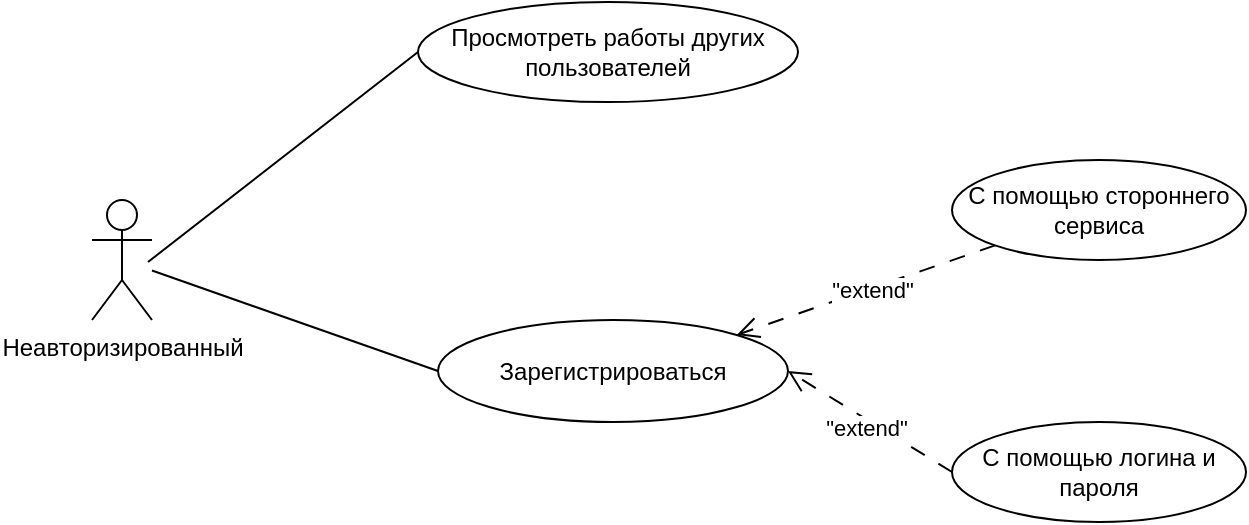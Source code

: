 <mxfile version="26.1.1" pages="4">
  <diagram name="Неавторизированный" id="hkIN777U1cZzgA7wzkAx">
    <mxGraphModel dx="1196" dy="1097" grid="1" gridSize="10" guides="1" tooltips="1" connect="1" arrows="1" fold="1" page="1" pageScale="1" pageWidth="827" pageHeight="1169" math="0" shadow="0">
      <root>
        <mxCell id="0" />
        <mxCell id="1" parent="0" />
        <mxCell id="cmajdwEEzwgR0WPOiNF4-8" style="rounded=0;orthogonalLoop=1;jettySize=auto;html=1;entryX=0;entryY=0.5;entryDx=0;entryDy=0;endArrow=none;endFill=0;" parent="1" target="cmajdwEEzwgR0WPOiNF4-11" edge="1">
          <mxGeometry relative="1" as="geometry">
            <mxPoint x="980" y="910" as="sourcePoint" />
          </mxGeometry>
        </mxCell>
        <mxCell id="cmajdwEEzwgR0WPOiNF4-9" style="rounded=0;orthogonalLoop=1;jettySize=auto;html=1;entryX=0;entryY=0.5;entryDx=0;entryDy=0;endArrow=none;endFill=0;" parent="1" source="cmajdwEEzwgR0WPOiNF4-10" target="cmajdwEEzwgR0WPOiNF4-12" edge="1">
          <mxGeometry relative="1" as="geometry" />
        </mxCell>
        <mxCell id="cmajdwEEzwgR0WPOiNF4-10" value="Неавторизированный" style="shape=umlActor;verticalLabelPosition=bottom;verticalAlign=top;html=1;" parent="1" vertex="1">
          <mxGeometry x="952" y="879" width="30" height="60" as="geometry" />
        </mxCell>
        <mxCell id="cmajdwEEzwgR0WPOiNF4-11" value="Просмотреть работы других пользователей" style="ellipse;whiteSpace=wrap;html=1;" parent="1" vertex="1">
          <mxGeometry x="1115" y="780" width="190" height="50" as="geometry" />
        </mxCell>
        <mxCell id="cmajdwEEzwgR0WPOiNF4-12" value="Зарегистрироваться" style="ellipse;whiteSpace=wrap;html=1;" parent="1" vertex="1">
          <mxGeometry x="1125" y="939" width="175" height="51" as="geometry" />
        </mxCell>
        <mxCell id="cmajdwEEzwgR0WPOiNF4-13" style="rounded=0;orthogonalLoop=1;jettySize=auto;html=1;exitX=0;exitY=1;exitDx=0;exitDy=0;entryX=1;entryY=0;entryDx=0;entryDy=0;dashed=1;dashPattern=8 8;endArrow=open;endFill=0;endSize=9;" parent="1" source="cmajdwEEzwgR0WPOiNF4-14" target="cmajdwEEzwgR0WPOiNF4-12" edge="1">
          <mxGeometry relative="1" as="geometry" />
        </mxCell>
        <mxCell id="i63iDrXCZdn9avtrfENZ-33" value="&quot;extend&quot;" style="edgeLabel;html=1;align=center;verticalAlign=middle;resizable=0;points=[];" parent="cmajdwEEzwgR0WPOiNF4-13" vertex="1" connectable="0">
          <mxGeometry x="-0.025" relative="1" as="geometry">
            <mxPoint x="1" as="offset" />
          </mxGeometry>
        </mxCell>
        <mxCell id="cmajdwEEzwgR0WPOiNF4-14" value="С помощью стороннего&lt;div&gt;сервиса&lt;/div&gt;" style="ellipse;whiteSpace=wrap;html=1;" parent="1" vertex="1">
          <mxGeometry x="1382" y="859" width="147" height="50" as="geometry" />
        </mxCell>
        <mxCell id="cmajdwEEzwgR0WPOiNF4-15" style="rounded=0;orthogonalLoop=1;jettySize=auto;html=1;exitX=0;exitY=0.5;exitDx=0;exitDy=0;entryX=1;entryY=0.5;entryDx=0;entryDy=0;dashed=1;dashPattern=8 8;endArrow=open;endFill=0;endSize=9;" parent="1" source="cmajdwEEzwgR0WPOiNF4-16" target="cmajdwEEzwgR0WPOiNF4-12" edge="1">
          <mxGeometry relative="1" as="geometry" />
        </mxCell>
        <mxCell id="i63iDrXCZdn9avtrfENZ-32" value="&quot;extend&quot;" style="edgeLabel;html=1;align=center;verticalAlign=middle;resizable=0;points=[];" parent="cmajdwEEzwgR0WPOiNF4-15" vertex="1" connectable="0">
          <mxGeometry x="0.028" y="3" relative="1" as="geometry">
            <mxPoint y="1" as="offset" />
          </mxGeometry>
        </mxCell>
        <mxCell id="cmajdwEEzwgR0WPOiNF4-16" value="С помощью логина и пароля" style="ellipse;whiteSpace=wrap;html=1;" parent="1" vertex="1">
          <mxGeometry x="1382" y="990" width="147" height="50" as="geometry" />
        </mxCell>
      </root>
    </mxGraphModel>
  </diagram>
  <diagram id="sWOTf9VVrAHXjXfEyi7q" name="Авторизированный. Без подписки">
    <mxGraphModel dx="522" dy="731" grid="1" gridSize="10" guides="1" tooltips="1" connect="1" arrows="1" fold="1" page="1" pageScale="1" pageWidth="827" pageHeight="1169" math="0" shadow="0">
      <root>
        <mxCell id="0" />
        <mxCell id="1" parent="0" />
        <mxCell id="eo4_sPE3vHEOFXRSKZMb-1" style="rounded=0;orthogonalLoop=1;jettySize=auto;html=1;exitX=1;exitY=0.333;exitDx=0;exitDy=0;exitPerimeter=0;entryX=0;entryY=0.5;entryDx=0;entryDy=0;endArrow=none;endFill=0;" edge="1" parent="1" source="eo4_sPE3vHEOFXRSKZMb-4" target="eo4_sPE3vHEOFXRSKZMb-5">
          <mxGeometry relative="1" as="geometry" />
        </mxCell>
        <mxCell id="eo4_sPE3vHEOFXRSKZMb-2" style="rounded=0;orthogonalLoop=1;jettySize=auto;html=1;entryX=0;entryY=0.5;entryDx=0;entryDy=0;endArrow=none;endFill=0;" edge="1" parent="1" source="eo4_sPE3vHEOFXRSKZMb-4" target="eo4_sPE3vHEOFXRSKZMb-15">
          <mxGeometry relative="1" as="geometry" />
        </mxCell>
        <mxCell id="eo4_sPE3vHEOFXRSKZMb-3" style="edgeStyle=orthogonalEdgeStyle;rounded=0;orthogonalLoop=1;jettySize=auto;html=1;exitX=0.5;exitY=0;exitDx=0;exitDy=0;exitPerimeter=0;endArrow=block;endFill=0;endSize=10;" edge="1" parent="1" source="eo4_sPE3vHEOFXRSKZMb-4">
          <mxGeometry relative="1" as="geometry">
            <mxPoint x="937" y="630" as="targetPoint" />
          </mxGeometry>
        </mxCell>
        <mxCell id="eo4_sPE3vHEOFXRSKZMb-4" value="Авторизированный.&lt;div&gt;Без подписки&lt;/div&gt;" style="shape=umlActor;verticalLabelPosition=bottom;verticalAlign=top;html=1;outlineConnect=0;" vertex="1" parent="1">
          <mxGeometry x="922" y="760" width="30" height="60" as="geometry" />
        </mxCell>
        <mxCell id="eo4_sPE3vHEOFXRSKZMb-5" value="Взаимодейтсвие с коллекцией" style="ellipse;whiteSpace=wrap;html=1;" vertex="1" parent="1">
          <mxGeometry x="1012" y="620" width="170" height="50" as="geometry" />
        </mxCell>
        <mxCell id="eo4_sPE3vHEOFXRSKZMb-6" value="Просмотреть своих работ" style="ellipse;whiteSpace=wrap;html=1;" vertex="1" parent="1">
          <mxGeometry x="1284" y="558" width="150" height="40" as="geometry" />
        </mxCell>
        <mxCell id="eo4_sPE3vHEOFXRSKZMb-7" value="Просмотреть сохраненных в закладки работ&amp;nbsp;" style="ellipse;whiteSpace=wrap;html=1;" vertex="1" parent="1">
          <mxGeometry x="1340" y="630" width="180" height="55" as="geometry" />
        </mxCell>
        <mxCell id="eo4_sPE3vHEOFXRSKZMb-8" value="Просмотреть понравившихся работ&amp;nbsp;" style="ellipse;whiteSpace=wrap;html=1;" vertex="1" parent="1">
          <mxGeometry x="1210" y="699" width="180" height="45" as="geometry" />
        </mxCell>
        <mxCell id="eo4_sPE3vHEOFXRSKZMb-9" style="rounded=0;orthogonalLoop=1;jettySize=auto;html=1;exitX=0;exitY=0.5;exitDx=0;exitDy=0;entryX=0.935;entryY=0.284;entryDx=0;entryDy=0;entryPerimeter=0;endArrow=open;endFill=0;strokeWidth=1;endSize=9;dashed=1;dashPattern=8 8;" edge="1" parent="1" source="eo4_sPE3vHEOFXRSKZMb-6" target="eo4_sPE3vHEOFXRSKZMb-5">
          <mxGeometry relative="1" as="geometry" />
        </mxCell>
        <mxCell id="eo4_sPE3vHEOFXRSKZMb-10" value="&quot;extend&quot;" style="edgeLabel;html=1;align=center;verticalAlign=middle;resizable=0;points=[];" vertex="1" connectable="0" parent="eo4_sPE3vHEOFXRSKZMb-9">
          <mxGeometry x="-0.203" relative="1" as="geometry">
            <mxPoint as="offset" />
          </mxGeometry>
        </mxCell>
        <mxCell id="eo4_sPE3vHEOFXRSKZMb-11" style="rounded=0;orthogonalLoop=1;jettySize=auto;html=1;exitX=0;exitY=0.5;exitDx=0;exitDy=0;entryX=0.99;entryY=0.623;entryDx=0;entryDy=0;entryPerimeter=0;endArrow=open;endFill=0;strokeWidth=1;endSize=9;dashed=1;dashPattern=8 8;startSize=8;" edge="1" parent="1" source="eo4_sPE3vHEOFXRSKZMb-7" target="eo4_sPE3vHEOFXRSKZMb-5">
          <mxGeometry relative="1" as="geometry" />
        </mxCell>
        <mxCell id="eo4_sPE3vHEOFXRSKZMb-12" value="&quot;extend&quot;" style="edgeLabel;html=1;align=center;verticalAlign=middle;resizable=0;points=[];" vertex="1" connectable="0" parent="eo4_sPE3vHEOFXRSKZMb-11">
          <mxGeometry x="-0.059" relative="1" as="geometry">
            <mxPoint as="offset" />
          </mxGeometry>
        </mxCell>
        <mxCell id="eo4_sPE3vHEOFXRSKZMb-13" style="rounded=0;orthogonalLoop=1;jettySize=auto;html=1;exitX=0.053;exitY=0.311;exitDx=0;exitDy=0;entryX=0.896;entryY=0.792;entryDx=0;entryDy=0;entryPerimeter=0;endArrow=open;endFill=0;strokeWidth=1;endSize=9;dashed=1;dashPattern=8 8;exitPerimeter=0;" edge="1" parent="1" source="eo4_sPE3vHEOFXRSKZMb-8" target="eo4_sPE3vHEOFXRSKZMb-5">
          <mxGeometry relative="1" as="geometry" />
        </mxCell>
        <mxCell id="eo4_sPE3vHEOFXRSKZMb-14" value="&quot;extend&quot;" style="edgeLabel;html=1;align=center;verticalAlign=middle;resizable=0;points=[];" vertex="1" connectable="0" parent="eo4_sPE3vHEOFXRSKZMb-13">
          <mxGeometry x="-0.179" relative="1" as="geometry">
            <mxPoint as="offset" />
          </mxGeometry>
        </mxCell>
        <mxCell id="eo4_sPE3vHEOFXRSKZMb-15" value="Взаимодейтсвие с&amp;nbsp;&lt;div&gt;обложкой&lt;/div&gt;" style="ellipse;whiteSpace=wrap;html=1;" vertex="1" parent="1">
          <mxGeometry x="1182" y="790" width="170" height="50" as="geometry" />
        </mxCell>
        <mxCell id="eo4_sPE3vHEOFXRSKZMb-16" style="rounded=0;orthogonalLoop=1;jettySize=auto;html=1;exitX=0;exitY=0.5;exitDx=0;exitDy=0;entryX=0.951;entryY=0.38;entryDx=0;entryDy=0;endArrow=open;endFill=0;dashed=1;dashPattern=8 8;endSize=9;entryPerimeter=0;" edge="1" parent="1" source="eo4_sPE3vHEOFXRSKZMb-18" target="eo4_sPE3vHEOFXRSKZMb-15">
          <mxGeometry relative="1" as="geometry" />
        </mxCell>
        <mxCell id="eo4_sPE3vHEOFXRSKZMb-17" value="&quot;extend&quot;" style="edgeLabel;html=1;align=center;verticalAlign=middle;resizable=0;points=[];" vertex="1" connectable="0" parent="eo4_sPE3vHEOFXRSKZMb-16">
          <mxGeometry x="-0.094" y="2" relative="1" as="geometry">
            <mxPoint as="offset" />
          </mxGeometry>
        </mxCell>
        <mxCell id="eo4_sPE3vHEOFXRSKZMb-18" value="Добавить в&amp;nbsp;&lt;div&gt;сохраненные&lt;/div&gt;" style="ellipse;whiteSpace=wrap;html=1;" vertex="1" parent="1">
          <mxGeometry x="1684" y="719" width="140" height="40" as="geometry" />
        </mxCell>
        <mxCell id="eo4_sPE3vHEOFXRSKZMb-19" value="Добавить в&lt;div&gt;понравившиеся&lt;/div&gt;" style="ellipse;whiteSpace=wrap;html=1;" vertex="1" parent="1">
          <mxGeometry x="1684" y="764" width="150" height="40" as="geometry" />
        </mxCell>
        <mxCell id="eo4_sPE3vHEOFXRSKZMb-20" style="rounded=0;orthogonalLoop=1;jettySize=auto;html=1;exitX=0;exitY=1;exitDx=0;exitDy=0;entryX=1;entryY=0.5;entryDx=0;entryDy=0;endArrow=open;endFill=0;dashed=1;dashPattern=8 8;endSize=9;" edge="1" parent="1" source="eo4_sPE3vHEOFXRSKZMb-22" target="eo4_sPE3vHEOFXRSKZMb-23">
          <mxGeometry relative="1" as="geometry" />
        </mxCell>
        <mxCell id="eo4_sPE3vHEOFXRSKZMb-21" value="&quot;extend&quot;" style="edgeLabel;html=1;align=center;verticalAlign=middle;resizable=0;points=[];" vertex="1" connectable="0" parent="eo4_sPE3vHEOFXRSKZMb-20">
          <mxGeometry x="-0.006" y="-2" relative="1" as="geometry">
            <mxPoint as="offset" />
          </mxGeometry>
        </mxCell>
        <mxCell id="eo4_sPE3vHEOFXRSKZMb-22" value="Сохранить на устройство" style="ellipse;whiteSpace=wrap;html=1;" vertex="1" parent="1">
          <mxGeometry x="1670" y="814" width="150" height="40" as="geometry" />
        </mxCell>
        <mxCell id="eo4_sPE3vHEOFXRSKZMb-23" value="Открыть в&lt;br&gt;редакторе" style="ellipse;whiteSpace=wrap;html=1;" vertex="1" parent="1">
          <mxGeometry x="1405" y="859" width="150" height="40" as="geometry" />
        </mxCell>
        <mxCell id="eo4_sPE3vHEOFXRSKZMb-24" style="rounded=0;orthogonalLoop=1;jettySize=auto;html=1;exitX=0;exitY=0.5;exitDx=0;exitDy=0;entryX=1.016;entryY=0.656;entryDx=0;entryDy=0;entryPerimeter=0;endArrow=open;endFill=0;dashed=1;dashPattern=8 8;endSize=9;" edge="1" parent="1" source="eo4_sPE3vHEOFXRSKZMb-19" target="eo4_sPE3vHEOFXRSKZMb-15">
          <mxGeometry relative="1" as="geometry" />
        </mxCell>
        <mxCell id="eo4_sPE3vHEOFXRSKZMb-25" value="&quot;extend&quot;" style="edgeLabel;html=1;align=center;verticalAlign=middle;resizable=0;points=[];" vertex="1" connectable="0" parent="eo4_sPE3vHEOFXRSKZMb-24">
          <mxGeometry x="-0.197" y="-4" relative="1" as="geometry">
            <mxPoint as="offset" />
          </mxGeometry>
        </mxCell>
        <mxCell id="eo4_sPE3vHEOFXRSKZMb-26" style="rounded=0;orthogonalLoop=1;jettySize=auto;html=1;exitX=0;exitY=0.5;exitDx=0;exitDy=0;entryX=0.921;entryY=0.865;entryDx=0;entryDy=0;endArrow=open;endFill=0;dashed=1;dashPattern=8 8;endSize=9;entryPerimeter=0;" edge="1" parent="1" source="eo4_sPE3vHEOFXRSKZMb-22" target="eo4_sPE3vHEOFXRSKZMb-15">
          <mxGeometry relative="1" as="geometry" />
        </mxCell>
        <mxCell id="eo4_sPE3vHEOFXRSKZMb-27" value="&quot;extend&quot;" style="edgeLabel;html=1;align=center;verticalAlign=middle;resizable=0;points=[];" vertex="1" connectable="0" parent="eo4_sPE3vHEOFXRSKZMb-26">
          <mxGeometry x="0.078" y="-4" relative="1" as="geometry">
            <mxPoint as="offset" />
          </mxGeometry>
        </mxCell>
        <mxCell id="eo4_sPE3vHEOFXRSKZMb-28" style="rounded=0;orthogonalLoop=1;jettySize=auto;html=1;exitX=0;exitY=0.5;exitDx=0;exitDy=0;entryX=0.765;entryY=1;entryDx=0;entryDy=0;entryPerimeter=0;endArrow=open;endFill=0;dashed=1;dashPattern=8 8;endSize=9;" edge="1" parent="1" source="eo4_sPE3vHEOFXRSKZMb-23" target="eo4_sPE3vHEOFXRSKZMb-15">
          <mxGeometry relative="1" as="geometry" />
        </mxCell>
        <mxCell id="eo4_sPE3vHEOFXRSKZMb-29" value="&quot;extend&quot;" style="edgeLabel;html=1;align=center;verticalAlign=middle;resizable=0;points=[];" vertex="1" connectable="0" parent="eo4_sPE3vHEOFXRSKZMb-28">
          <mxGeometry x="0.131" y="-1" relative="1" as="geometry">
            <mxPoint as="offset" />
          </mxGeometry>
        </mxCell>
        <mxCell id="eo4_sPE3vHEOFXRSKZMb-30" style="rounded=0;orthogonalLoop=1;jettySize=auto;html=1;exitX=0.5;exitY=1;exitDx=0;exitDy=0;entryX=0.065;entryY=0.324;entryDx=0;entryDy=0;endArrow=block;endFill=1;endSize=9;dashed=1;dashPattern=8 8;entryPerimeter=0;" edge="1" parent="1" source="eo4_sPE3vHEOFXRSKZMb-33" target="eo4_sPE3vHEOFXRSKZMb-48">
          <mxGeometry relative="1" as="geometry" />
        </mxCell>
        <mxCell id="eo4_sPE3vHEOFXRSKZMb-31" value="&quot;include&quot;" style="edgeLabel;html=1;align=center;verticalAlign=middle;resizable=0;points=[];" vertex="1" connectable="0" parent="eo4_sPE3vHEOFXRSKZMb-30">
          <mxGeometry x="-0.121" y="1" relative="1" as="geometry">
            <mxPoint x="1" as="offset" />
          </mxGeometry>
        </mxCell>
        <mxCell id="eo4_sPE3vHEOFXRSKZMb-32" style="rounded=0;orthogonalLoop=1;jettySize=auto;html=1;exitX=0;exitY=0;exitDx=0;exitDy=0;endArrow=none;startFill=0;" edge="1" parent="1" source="eo4_sPE3vHEOFXRSKZMb-33">
          <mxGeometry relative="1" as="geometry">
            <mxPoint x="980" y="850" as="targetPoint" />
          </mxGeometry>
        </mxCell>
        <mxCell id="eo4_sPE3vHEOFXRSKZMb-33" value="Сгенерировать о&lt;span style=&quot;background-color: transparent; color: light-dark(rgb(0, 0, 0), rgb(255, 255, 255));&quot;&gt;бложку&lt;/span&gt;" style="ellipse;whiteSpace=wrap;html=1;" vertex="1" parent="1">
          <mxGeometry x="1012" y="920" width="170" height="50" as="geometry" />
        </mxCell>
        <mxCell id="eo4_sPE3vHEOFXRSKZMb-34" style="rounded=0;orthogonalLoop=1;jettySize=auto;html=1;entryX=1;entryY=0;entryDx=0;entryDy=0;endArrow=open;endFill=0;dashed=1;dashPattern=8 8;endSize=9;" edge="1" parent="1" source="eo4_sPE3vHEOFXRSKZMb-38" target="eo4_sPE3vHEOFXRSKZMb-33">
          <mxGeometry relative="1" as="geometry" />
        </mxCell>
        <mxCell id="eo4_sPE3vHEOFXRSKZMb-35" value="&quot;extend&quot;" style="edgeLabel;html=1;align=center;verticalAlign=middle;resizable=0;points=[];" vertex="1" connectable="0" parent="eo4_sPE3vHEOFXRSKZMb-34">
          <mxGeometry x="-0.072" y="2" relative="1" as="geometry">
            <mxPoint as="offset" />
          </mxGeometry>
        </mxCell>
        <mxCell id="eo4_sPE3vHEOFXRSKZMb-36" style="rounded=0;orthogonalLoop=1;jettySize=auto;html=1;exitX=1;exitY=0.5;exitDx=0;exitDy=0;dashed=1;dashPattern=8 8;endArrow=block;endFill=1;entryX=0;entryY=0.5;entryDx=0;entryDy=0;endSize=7;" edge="1" parent="1" source="eo4_sPE3vHEOFXRSKZMb-38" target="eo4_sPE3vHEOFXRSKZMb-45">
          <mxGeometry relative="1" as="geometry">
            <mxPoint x="1472" y="943" as="targetPoint" />
          </mxGeometry>
        </mxCell>
        <mxCell id="eo4_sPE3vHEOFXRSKZMb-37" value="&quot;include&quot;" style="edgeLabel;html=1;align=center;verticalAlign=middle;resizable=0;points=[];" vertex="1" connectable="0" parent="eo4_sPE3vHEOFXRSKZMb-36">
          <mxGeometry x="0.011" y="-3" relative="1" as="geometry">
            <mxPoint as="offset" />
          </mxGeometry>
        </mxCell>
        <mxCell id="eo4_sPE3vHEOFXRSKZMb-38" value="Автоматическая&lt;div&gt;генерация&lt;/div&gt;" style="ellipse;whiteSpace=wrap;html=1;" vertex="1" parent="1">
          <mxGeometry x="1255" y="899" width="170" height="50" as="geometry" />
        </mxCell>
        <mxCell id="eo4_sPE3vHEOFXRSKZMb-39" style="rounded=0;orthogonalLoop=1;jettySize=auto;html=1;exitX=0;exitY=0.5;exitDx=0;exitDy=0;entryX=1;entryY=0.5;entryDx=0;entryDy=0;endArrow=open;endFill=0;dashed=1;dashPattern=8 8;endSize=9;" edge="1" parent="1" source="eo4_sPE3vHEOFXRSKZMb-41" target="eo4_sPE3vHEOFXRSKZMb-33">
          <mxGeometry relative="1" as="geometry" />
        </mxCell>
        <mxCell id="eo4_sPE3vHEOFXRSKZMb-40" value="&quot;extend&quot;" style="edgeLabel;html=1;align=center;verticalAlign=middle;resizable=0;points=[];" vertex="1" connectable="0" parent="eo4_sPE3vHEOFXRSKZMb-39">
          <mxGeometry x="-0.018" y="1" relative="1" as="geometry">
            <mxPoint as="offset" />
          </mxGeometry>
        </mxCell>
        <mxCell id="eo4_sPE3vHEOFXRSKZMb-41" value="Детальная настройка" style="ellipse;whiteSpace=wrap;html=1;" vertex="1" parent="1">
          <mxGeometry x="1284" y="957.5" width="170" height="50" as="geometry" />
        </mxCell>
        <mxCell id="eo4_sPE3vHEOFXRSKZMb-42" value="Указать конкретный&lt;div&gt;запрос&lt;/div&gt;" style="ellipse;whiteSpace=wrap;html=1;" vertex="1" parent="1">
          <mxGeometry x="1190" y="1017" width="170" height="50" as="geometry" />
        </mxCell>
        <mxCell id="eo4_sPE3vHEOFXRSKZMb-43" style="rounded=0;orthogonalLoop=1;jettySize=auto;html=1;exitX=0;exitY=0.5;exitDx=0;exitDy=0;entryX=0.898;entryY=0.823;entryDx=0;entryDy=0;entryPerimeter=0;endArrow=open;endFill=0;dashed=1;dashPattern=8 8;endSize=9;" edge="1" parent="1" source="eo4_sPE3vHEOFXRSKZMb-42" target="eo4_sPE3vHEOFXRSKZMb-33">
          <mxGeometry relative="1" as="geometry" />
        </mxCell>
        <mxCell id="eo4_sPE3vHEOFXRSKZMb-44" value="&quot;extend&quot;" style="edgeLabel;html=1;align=center;verticalAlign=middle;resizable=0;points=[];" vertex="1" connectable="0" parent="eo4_sPE3vHEOFXRSKZMb-43">
          <mxGeometry x="0.075" y="-2" relative="1" as="geometry">
            <mxPoint y="1" as="offset" />
          </mxGeometry>
        </mxCell>
        <mxCell id="eo4_sPE3vHEOFXRSKZMb-45" value="Загрузить аудио" style="ellipse;whiteSpace=wrap;html=1;" vertex="1" parent="1">
          <mxGeometry x="1620" y="944" width="110" height="35" as="geometry" />
        </mxCell>
        <mxCell id="eo4_sPE3vHEOFXRSKZMb-46" style="rounded=0;orthogonalLoop=1;jettySize=auto;html=1;exitX=0;exitY=1;exitDx=0;exitDy=0;entryX=0.96;entryY=0.266;entryDx=0;entryDy=0;entryPerimeter=0;endArrow=open;endFill=0;dashed=1;dashPattern=8 8;endSize=9;" edge="1" parent="1" source="eo4_sPE3vHEOFXRSKZMb-45" target="eo4_sPE3vHEOFXRSKZMb-41">
          <mxGeometry relative="1" as="geometry" />
        </mxCell>
        <mxCell id="eo4_sPE3vHEOFXRSKZMb-47" value="&quot;extend&quot;" style="edgeLabel;html=1;align=center;verticalAlign=middle;resizable=0;points=[];" vertex="1" connectable="0" parent="eo4_sPE3vHEOFXRSKZMb-46">
          <mxGeometry x="-0.162" y="-3" relative="1" as="geometry">
            <mxPoint as="offset" />
          </mxGeometry>
        </mxCell>
        <mxCell id="eo4_sPE3vHEOFXRSKZMb-48" value="Указать название" style="ellipse;whiteSpace=wrap;html=1;" vertex="1" parent="1">
          <mxGeometry x="1125" y="1067.5" width="130" height="50" as="geometry" />
        </mxCell>
        <mxCell id="eo4_sPE3vHEOFXRSKZMb-49" style="rounded=0;orthogonalLoop=1;jettySize=auto;html=1;entryX=1;entryY=0.5;entryDx=0;entryDy=0;endArrow=open;endFill=0;dashed=1;dashPattern=8 8;endSize=9;" edge="1" parent="1" source="eo4_sPE3vHEOFXRSKZMb-51" target="eo4_sPE3vHEOFXRSKZMb-41">
          <mxGeometry relative="1" as="geometry" />
        </mxCell>
        <mxCell id="eo4_sPE3vHEOFXRSKZMb-50" value="&quot;extend&quot;" style="edgeLabel;html=1;align=center;verticalAlign=middle;resizable=0;points=[];" vertex="1" connectable="0" parent="eo4_sPE3vHEOFXRSKZMb-49">
          <mxGeometry x="-0.149" y="3" relative="1" as="geometry">
            <mxPoint as="offset" />
          </mxGeometry>
        </mxCell>
        <mxCell id="eo4_sPE3vHEOFXRSKZMb-51" value="Указать жанр" style="ellipse;whiteSpace=wrap;html=1;" vertex="1" parent="1">
          <mxGeometry x="1674" y="1001" width="110" height="35" as="geometry" />
        </mxCell>
        <mxCell id="eo4_sPE3vHEOFXRSKZMb-52" value="Указать настроение&lt;div&gt;аудио&lt;/div&gt;" style="ellipse;whiteSpace=wrap;html=1;" vertex="1" parent="1">
          <mxGeometry x="1685" y="1044" width="120" height="45" as="geometry" />
        </mxCell>
        <mxCell id="eo4_sPE3vHEOFXRSKZMb-53" style="rounded=0;orthogonalLoop=1;jettySize=auto;html=1;exitX=0;exitY=0.5;exitDx=0;exitDy=0;endArrow=open;endFill=0;dashed=1;dashPattern=8 8;endSize=9;entryX=1;entryY=1;entryDx=0;entryDy=0;" edge="1" parent="1" source="eo4_sPE3vHEOFXRSKZMb-55" target="eo4_sPE3vHEOFXRSKZMb-41">
          <mxGeometry relative="1" as="geometry">
            <mxPoint x="1382" y="1055" as="targetPoint" />
          </mxGeometry>
        </mxCell>
        <mxCell id="eo4_sPE3vHEOFXRSKZMb-54" value="&quot;extend&quot;" style="edgeLabel;html=1;align=center;verticalAlign=middle;resizable=0;points=[];" vertex="1" connectable="0" parent="eo4_sPE3vHEOFXRSKZMb-53">
          <mxGeometry x="-0.005" y="-1" relative="1" as="geometry">
            <mxPoint as="offset" />
          </mxGeometry>
        </mxCell>
        <mxCell id="eo4_sPE3vHEOFXRSKZMb-55" value="Указать стиль&lt;div&gt;генерации&lt;/div&gt;" style="ellipse;whiteSpace=wrap;html=1;" vertex="1" parent="1">
          <mxGeometry x="1574" y="1075" width="110" height="40" as="geometry" />
        </mxCell>
        <mxCell id="eo4_sPE3vHEOFXRSKZMb-56" value="Указать текст аудио" style="ellipse;whiteSpace=wrap;html=1;" vertex="1" parent="1">
          <mxGeometry x="1445" y="1080" width="110" height="40" as="geometry" />
        </mxCell>
        <mxCell id="eo4_sPE3vHEOFXRSKZMb-57" style="rounded=0;orthogonalLoop=1;jettySize=auto;html=1;exitX=0;exitY=0;exitDx=0;exitDy=0;entryX=0.991;entryY=0.687;entryDx=0;entryDy=0;entryPerimeter=0;endArrow=open;endFill=0;dashed=1;dashPattern=8 8;endSize=9;" edge="1" parent="1" source="eo4_sPE3vHEOFXRSKZMb-52" target="eo4_sPE3vHEOFXRSKZMb-41">
          <mxGeometry relative="1" as="geometry" />
        </mxCell>
        <mxCell id="eo4_sPE3vHEOFXRSKZMb-58" value="&quot;extend&quot;" style="edgeLabel;html=1;align=center;verticalAlign=middle;resizable=0;points=[];" vertex="1" connectable="0" parent="eo4_sPE3vHEOFXRSKZMb-57">
          <mxGeometry x="-0.144" y="2" relative="1" as="geometry">
            <mxPoint y="1" as="offset" />
          </mxGeometry>
        </mxCell>
        <mxCell id="eo4_sPE3vHEOFXRSKZMb-59" style="rounded=0;orthogonalLoop=1;jettySize=auto;html=1;exitX=0.324;exitY=0.064;exitDx=0;exitDy=0;entryX=0.693;entryY=0.947;entryDx=0;entryDy=0;entryPerimeter=0;endArrow=open;endFill=0;dashed=1;dashPattern=8 8;endSize=9;exitPerimeter=0;" edge="1" parent="1" source="eo4_sPE3vHEOFXRSKZMb-56" target="eo4_sPE3vHEOFXRSKZMb-41">
          <mxGeometry relative="1" as="geometry" />
        </mxCell>
        <mxCell id="eo4_sPE3vHEOFXRSKZMb-60" value="&quot;extend&quot;" style="edgeLabel;html=1;align=center;verticalAlign=middle;resizable=0;points=[];" vertex="1" connectable="0" parent="eo4_sPE3vHEOFXRSKZMb-59">
          <mxGeometry x="-0.14" y="1" relative="1" as="geometry">
            <mxPoint as="offset" />
          </mxGeometry>
        </mxCell>
        <mxCell id="eo4_sPE3vHEOFXRSKZMb-61" value="Неавторизированный" style="shape=umlActor;verticalLabelPosition=bottom;verticalAlign=top;html=1;" vertex="1" parent="1">
          <mxGeometry x="922" y="550" width="30" height="60" as="geometry" />
        </mxCell>
        <mxCell id="eo4_sPE3vHEOFXRSKZMb-62" value="Применить фильтры" style="ellipse;whiteSpace=wrap;html=1;" vertex="1" parent="1">
          <mxGeometry x="1684" y="893" width="110" height="35" as="geometry" />
        </mxCell>
        <mxCell id="eo4_sPE3vHEOFXRSKZMb-63" style="rounded=0;orthogonalLoop=1;jettySize=auto;html=1;exitX=0;exitY=0.5;exitDx=0;exitDy=0;entryX=0.948;entryY=0.827;entryDx=0;entryDy=0;entryPerimeter=0;endArrow=open;endFill=0;dashed=1;dashPattern=8 8;endSize=9;" edge="1" parent="1" source="eo4_sPE3vHEOFXRSKZMb-62" target="eo4_sPE3vHEOFXRSKZMb-23">
          <mxGeometry relative="1" as="geometry" />
        </mxCell>
        <mxCell id="eo4_sPE3vHEOFXRSKZMb-64" value="&quot;extend&quot;" style="edgeLabel;html=1;align=center;verticalAlign=middle;resizable=0;points=[];" vertex="1" connectable="0" parent="eo4_sPE3vHEOFXRSKZMb-63">
          <mxGeometry x="-0.059" y="-2" relative="1" as="geometry">
            <mxPoint as="offset" />
          </mxGeometry>
        </mxCell>
        <mxCell id="eo4_sPE3vHEOFXRSKZMb-65" value="Удалить" style="ellipse;whiteSpace=wrap;html=1;" vertex="1" parent="1">
          <mxGeometry x="1610" y="608" width="140" height="40" as="geometry" />
        </mxCell>
        <mxCell id="eo4_sPE3vHEOFXRSKZMb-66" style="rounded=0;orthogonalLoop=1;jettySize=auto;html=1;exitX=0.105;exitY=0.873;exitDx=0;exitDy=0;entryX=0.717;entryY=0.117;entryDx=0;entryDy=0;entryPerimeter=0;dashed=1;dashPattern=8 8;endArrow=open;endFill=0;endSize=9;exitPerimeter=0;" edge="1" parent="1" source="eo4_sPE3vHEOFXRSKZMb-65" target="eo4_sPE3vHEOFXRSKZMb-15">
          <mxGeometry relative="1" as="geometry" />
        </mxCell>
        <mxCell id="eo4_sPE3vHEOFXRSKZMb-67" value="&quot;extend&quot;" style="edgeLabel;html=1;align=center;verticalAlign=middle;resizable=0;points=[];" vertex="1" connectable="0" parent="eo4_sPE3vHEOFXRSKZMb-66">
          <mxGeometry x="-0.259" y="-2" relative="1" as="geometry">
            <mxPoint as="offset" />
          </mxGeometry>
        </mxCell>
        <mxCell id="eo4_sPE3vHEOFXRSKZMb-68" style="rounded=0;orthogonalLoop=1;jettySize=auto;html=1;exitX=0.5;exitY=0;exitDx=0;exitDy=0;endArrow=none;startFill=0;" edge="1" parent="1">
          <mxGeometry relative="1" as="geometry">
            <mxPoint x="1013.3" y="1095" as="sourcePoint" />
            <mxPoint x="952.998" y="860" as="targetPoint" />
          </mxGeometry>
        </mxCell>
        <mxCell id="eo4_sPE3vHEOFXRSKZMb-69" value="Оплатить подписку" style="ellipse;whiteSpace=wrap;html=1;" vertex="1" parent="1">
          <mxGeometry x="940" y="1055" width="130" height="50" as="geometry" />
        </mxCell>
        <mxCell id="eo4_sPE3vHEOFXRSKZMb-70" value="Сгенерировать&lt;div&gt;повторно&lt;/div&gt;" style="ellipse;whiteSpace=wrap;html=1;" vertex="1" parent="1">
          <mxGeometry x="1673" y="659" width="140" height="40" as="geometry" />
        </mxCell>
        <mxCell id="eo4_sPE3vHEOFXRSKZMb-71" style="rounded=0;orthogonalLoop=1;jettySize=auto;html=1;exitX=0.105;exitY=0.873;exitDx=0;exitDy=0;entryX=0.896;entryY=0.225;entryDx=0;entryDy=0;entryPerimeter=0;dashed=1;dashPattern=8 8;endArrow=open;endFill=0;endSize=9;exitPerimeter=0;" edge="1" parent="1" source="eo4_sPE3vHEOFXRSKZMb-70" target="eo4_sPE3vHEOFXRSKZMb-15">
          <mxGeometry relative="1" as="geometry">
            <mxPoint x="1360" y="810" as="targetPoint" />
          </mxGeometry>
        </mxCell>
        <mxCell id="eo4_sPE3vHEOFXRSKZMb-72" value="&quot;extend&quot;" style="edgeLabel;html=1;align=center;verticalAlign=middle;resizable=0;points=[];" vertex="1" connectable="0" parent="eo4_sPE3vHEOFXRSKZMb-71">
          <mxGeometry x="-0.259" y="-2" relative="1" as="geometry">
            <mxPoint as="offset" />
          </mxGeometry>
        </mxCell>
      </root>
    </mxGraphModel>
  </diagram>
  <diagram id="JSCaayUgdARG44-KZpPv" name="Авторизированный. С подпиской">
    <mxGraphModel dx="2041" dy="708" grid="1" gridSize="10" guides="1" tooltips="1" connect="1" arrows="1" fold="1" page="1" pageScale="1" pageWidth="827" pageHeight="1169" math="0" shadow="0">
      <root>
        <mxCell id="0" />
        <mxCell id="1" parent="0" />
        <mxCell id="5AnH4ijbEz0ixVRrvbu7-1" value="Авторизированный.&lt;div&gt;Без подписки&lt;/div&gt;" style="shape=umlActor;verticalLabelPosition=bottom;verticalAlign=top;html=1;outlineConnect=0;" parent="1" vertex="1">
          <mxGeometry x="992" y="1313" width="30" height="60" as="geometry" />
        </mxCell>
        <mxCell id="5AnH4ijbEz0ixVRrvbu7-2" style="edgeStyle=orthogonalEdgeStyle;rounded=0;orthogonalLoop=1;jettySize=auto;html=1;exitX=0.5;exitY=0;exitDx=0;exitDy=0;exitPerimeter=0;endArrow=block;endFill=0;endSize=10;" parent="1" source="5AnH4ijbEz0ixVRrvbu7-4" edge="1">
          <mxGeometry relative="1" as="geometry">
            <mxPoint x="1007" y="1410" as="targetPoint" />
          </mxGeometry>
        </mxCell>
        <mxCell id="5AnH4ijbEz0ixVRrvbu7-3" style="rounded=0;orthogonalLoop=1;jettySize=auto;html=1;endArrow=none;startFill=0;" parent="1" source="5AnH4ijbEz0ixVRrvbu7-4" target="5AnH4ijbEz0ixVRrvbu7-7" edge="1">
          <mxGeometry relative="1" as="geometry" />
        </mxCell>
        <mxCell id="5AnH4ijbEz0ixVRrvbu7-4" value="Авторизированный.&lt;div&gt;С подпиской&lt;/div&gt;" style="shape=umlActor;verticalLabelPosition=bottom;verticalAlign=top;html=1;outlineConnect=0;" parent="1" vertex="1">
          <mxGeometry x="992" y="1490" width="30" height="60" as="geometry" />
        </mxCell>
        <mxCell id="5AnH4ijbEz0ixVRrvbu7-5" style="rounded=0;orthogonalLoop=1;jettySize=auto;html=1;exitX=1;exitY=0;exitDx=0;exitDy=0;entryX=0;entryY=0.5;entryDx=0;entryDy=0;endArrow=none;startFill=0;startArrow=open;dashed=1;dashPattern=8 8;endSize=9;" parent="1" source="5AnH4ijbEz0ixVRrvbu7-7" target="5AnH4ijbEz0ixVRrvbu7-8" edge="1">
          <mxGeometry relative="1" as="geometry" />
        </mxCell>
        <mxCell id="5AnH4ijbEz0ixVRrvbu7-6" value="&quot;extend&quot;" style="edgeLabel;html=1;align=center;verticalAlign=middle;resizable=0;points=[];" parent="5AnH4ijbEz0ixVRrvbu7-5" vertex="1" connectable="0">
          <mxGeometry x="0.066" y="-2" relative="1" as="geometry">
            <mxPoint as="offset" />
          </mxGeometry>
        </mxCell>
        <mxCell id="5AnH4ijbEz0ixVRrvbu7-7" value="Взаимодейтсвие с&amp;nbsp;&lt;div&gt;обложкой&lt;/div&gt;" style="ellipse;whiteSpace=wrap;html=1;" parent="1" vertex="1">
          <mxGeometry x="1065" y="1490" width="170" height="50" as="geometry" />
        </mxCell>
        <mxCell id="5AnH4ijbEz0ixVRrvbu7-8" value="Открыть в&lt;br&gt;редакторе" style="ellipse;whiteSpace=wrap;html=1;" parent="1" vertex="1">
          <mxGeometry x="1295" y="1440" width="150" height="40" as="geometry" />
        </mxCell>
        <mxCell id="5AnH4ijbEz0ixVRrvbu7-9" style="rounded=0;orthogonalLoop=1;jettySize=auto;html=1;exitX=0;exitY=0.5;exitDx=0;exitDy=0;entryX=1;entryY=0;entryDx=0;entryDy=0;startArrow=none;startFill=0;dashed=1;dashPattern=8 8;endArrow=open;endFill=0;endSize=9;" parent="1" source="5AnH4ijbEz0ixVRrvbu7-11" target="5AnH4ijbEz0ixVRrvbu7-8" edge="1">
          <mxGeometry relative="1" as="geometry" />
        </mxCell>
        <mxCell id="5AnH4ijbEz0ixVRrvbu7-10" value="&quot;extend&quot;" style="edgeLabel;html=1;align=center;verticalAlign=middle;resizable=0;points=[];" parent="5AnH4ijbEz0ixVRrvbu7-9" vertex="1" connectable="0">
          <mxGeometry x="-0.221" y="2" relative="1" as="geometry">
            <mxPoint as="offset" />
          </mxGeometry>
        </mxCell>
        <mxCell id="5AnH4ijbEz0ixVRrvbu7-11" value="Добавить текст" style="ellipse;whiteSpace=wrap;html=1;" parent="1" vertex="1">
          <mxGeometry x="1490" y="1378" width="150" height="40" as="geometry" />
        </mxCell>
        <mxCell id="5AnH4ijbEz0ixVRrvbu7-12" style="rounded=0;orthogonalLoop=1;jettySize=auto;html=1;exitX=0;exitY=0.5;exitDx=0;exitDy=0;entryX=1;entryY=0.5;entryDx=0;entryDy=0;startArrow=none;startFill=0;dashed=1;dashPattern=8 8;endArrow=open;endFill=0;endSize=9;" parent="1" source="5AnH4ijbEz0ixVRrvbu7-14" target="5AnH4ijbEz0ixVRrvbu7-8" edge="1">
          <mxGeometry relative="1" as="geometry" />
        </mxCell>
        <mxCell id="5AnH4ijbEz0ixVRrvbu7-13" value="&quot;extend&quot;" style="edgeLabel;html=1;align=center;verticalAlign=middle;resizable=0;points=[];" parent="5AnH4ijbEz0ixVRrvbu7-12" vertex="1" connectable="0">
          <mxGeometry x="-0.026" relative="1" as="geometry">
            <mxPoint as="offset" />
          </mxGeometry>
        </mxCell>
        <mxCell id="5AnH4ijbEz0ixVRrvbu7-14" value="Добавить изображение&amp;nbsp;&lt;div&gt;поверх&amp;nbsp;&lt;span style=&quot;background-color: transparent; color: light-dark(rgb(0, 0, 0), rgb(255, 255, 255));&quot;&gt;обложки&lt;/span&gt;&lt;/div&gt;" style="ellipse;whiteSpace=wrap;html=1;" parent="1" vertex="1">
          <mxGeometry x="1534" y="1440" width="150" height="61" as="geometry" />
        </mxCell>
        <mxCell id="5AnH4ijbEz0ixVRrvbu7-15" style="rounded=0;orthogonalLoop=1;jettySize=auto;html=1;exitX=0;exitY=0.5;exitDx=0;exitDy=0;entryX=1;entryY=1;entryDx=0;entryDy=0;startArrow=none;startFill=0;dashed=1;dashPattern=8 8;endArrow=open;endFill=0;endSize=9;" parent="1" source="5AnH4ijbEz0ixVRrvbu7-17" target="5AnH4ijbEz0ixVRrvbu7-8" edge="1">
          <mxGeometry relative="1" as="geometry" />
        </mxCell>
        <mxCell id="5AnH4ijbEz0ixVRrvbu7-16" value="&quot;extend&quot;" style="edgeLabel;html=1;align=center;verticalAlign=middle;resizable=0;points=[];" parent="5AnH4ijbEz0ixVRrvbu7-15" vertex="1" connectable="0">
          <mxGeometry x="0.083" y="-1" relative="1" as="geometry">
            <mxPoint as="offset" />
          </mxGeometry>
        </mxCell>
        <mxCell id="5AnH4ijbEz0ixVRrvbu7-17" value="Рисование" style="ellipse;whiteSpace=wrap;html=1;" parent="1" vertex="1">
          <mxGeometry x="1539" y="1540" width="130" height="40" as="geometry" />
        </mxCell>
        <mxCell id="muLvwBjTG9IGQseYU3x0-1" value="&lt;font style=&quot;font-size: 15px;&quot;&gt;Backend&lt;/font&gt;" style="verticalAlign=top;align=left;spacingTop=8;spacingLeft=2;spacingRight=12;shape=cube;size=10;direction=south;fontStyle=4;html=1;whiteSpace=wrap;" vertex="1" parent="1">
          <mxGeometry x="60" y="400" width="570" height="310" as="geometry" />
        </mxCell>
        <mxCell id="muLvwBjTG9IGQseYU3x0-2" value="Клиент" style="verticalAlign=top;align=left;spacingTop=8;spacingLeft=2;spacingRight=12;shape=cube;size=10;direction=south;fontStyle=4;html=1;whiteSpace=wrap;" vertex="1" parent="1">
          <mxGeometry x="-190" y="400" width="190" height="120" as="geometry" />
        </mxCell>
        <mxCell id="muLvwBjTG9IGQseYU3x0-3" value="Клиент" style="verticalAlign=top;align=left;spacingTop=8;spacingLeft=2;spacingRight=12;shape=cube;size=10;direction=south;fontStyle=4;html=1;whiteSpace=wrap;" vertex="1" parent="1">
          <mxGeometry x="-190" y="781" width="190" height="120" as="geometry" />
        </mxCell>
        <mxCell id="muLvwBjTG9IGQseYU3x0-4" value="Мобильное&amp;nbsp;&lt;div&gt;приложение&lt;br&gt;&lt;/div&gt;" style="html=1;dropTarget=0;whiteSpace=wrap;" vertex="1" parent="1">
          <mxGeometry x="-170" y="447" width="150" height="60" as="geometry" />
        </mxCell>
        <mxCell id="muLvwBjTG9IGQseYU3x0-5" value="" style="shape=module;jettyWidth=8;jettyHeight=4;" vertex="1" parent="muLvwBjTG9IGQseYU3x0-4">
          <mxGeometry x="1" width="20" height="20" relative="1" as="geometry">
            <mxPoint x="-27" y="7" as="offset" />
          </mxGeometry>
        </mxCell>
        <mxCell id="muLvwBjTG9IGQseYU3x0-6" value="Веб-приложение" style="html=1;dropTarget=0;whiteSpace=wrap;" vertex="1" parent="1">
          <mxGeometry x="-170" y="828" width="150" height="60" as="geometry" />
        </mxCell>
        <mxCell id="muLvwBjTG9IGQseYU3x0-7" value="" style="shape=module;jettyWidth=8;jettyHeight=4;" vertex="1" parent="muLvwBjTG9IGQseYU3x0-6">
          <mxGeometry x="1" width="20" height="20" relative="1" as="geometry">
            <mxPoint x="-27" y="7" as="offset" />
          </mxGeometry>
        </mxCell>
        <mxCell id="muLvwBjTG9IGQseYU3x0-8" style="edgeStyle=orthogonalEdgeStyle;rounded=0;orthogonalLoop=1;jettySize=auto;html=1;exitX=0;exitY=0.5;exitDx=0;exitDy=0;entryX=0;entryY=0.25;entryDx=0;entryDy=0;endArrow=none;startFill=0;" edge="1" parent="1" source="muLvwBjTG9IGQseYU3x0-14" target="muLvwBjTG9IGQseYU3x0-16">
          <mxGeometry relative="1" as="geometry">
            <Array as="points">
              <mxPoint x="100" y="456" />
              <mxPoint x="100" y="590" />
            </Array>
          </mxGeometry>
        </mxCell>
        <mxCell id="muLvwBjTG9IGQseYU3x0-9" value="Direct" style="edgeLabel;html=1;align=center;verticalAlign=middle;resizable=0;points=[];" vertex="1" connectable="0" parent="muLvwBjTG9IGQseYU3x0-8">
          <mxGeometry x="0.416" relative="1" as="geometry">
            <mxPoint as="offset" />
          </mxGeometry>
        </mxCell>
        <mxCell id="muLvwBjTG9IGQseYU3x0-10" style="edgeStyle=orthogonalEdgeStyle;rounded=0;orthogonalLoop=1;jettySize=auto;html=1;exitX=0;exitY=0.25;exitDx=0;exitDy=0;entryX=0;entryY=0.5;entryDx=0;entryDy=0;endArrow=none;startFill=0;" edge="1" parent="1" source="muLvwBjTG9IGQseYU3x0-14" target="muLvwBjTG9IGQseYU3x0-20">
          <mxGeometry relative="1" as="geometry">
            <Array as="points">
              <mxPoint x="80" y="443" />
              <mxPoint x="80" y="664" />
            </Array>
          </mxGeometry>
        </mxCell>
        <mxCell id="muLvwBjTG9IGQseYU3x0-11" value="Direct" style="edgeLabel;html=1;align=center;verticalAlign=middle;resizable=0;points=[];" vertex="1" connectable="0" parent="muLvwBjTG9IGQseYU3x0-10">
          <mxGeometry x="0.521" y="1" relative="1" as="geometry">
            <mxPoint y="14" as="offset" />
          </mxGeometry>
        </mxCell>
        <mxCell id="muLvwBjTG9IGQseYU3x0-12" style="edgeStyle=orthogonalEdgeStyle;rounded=0;orthogonalLoop=1;jettySize=auto;html=1;exitX=0.5;exitY=1;exitDx=0;exitDy=0;entryX=0.5;entryY=0;entryDx=0;entryDy=0;endArrow=none;startFill=0;" edge="1" parent="1" source="muLvwBjTG9IGQseYU3x0-14" target="muLvwBjTG9IGQseYU3x0-18">
          <mxGeometry relative="1" as="geometry" />
        </mxCell>
        <mxCell id="muLvwBjTG9IGQseYU3x0-13" value="Direct" style="edgeLabel;html=1;align=center;verticalAlign=middle;resizable=0;points=[];" vertex="1" connectable="0" parent="muLvwBjTG9IGQseYU3x0-12">
          <mxGeometry x="-0.102" y="2" relative="1" as="geometry">
            <mxPoint as="offset" />
          </mxGeometry>
        </mxCell>
        <mxCell id="muLvwBjTG9IGQseYU3x0-14" value="&lt;div&gt;&lt;font&gt;Authentication&lt;br&gt;Service&lt;/font&gt;&lt;/div&gt;" style="html=1;dropTarget=0;whiteSpace=wrap;" vertex="1" parent="1">
          <mxGeometry x="120" y="430.75" width="144" height="50" as="geometry" />
        </mxCell>
        <mxCell id="muLvwBjTG9IGQseYU3x0-15" value="" style="shape=module;jettyWidth=9;jettyHeight=3;" vertex="1" parent="muLvwBjTG9IGQseYU3x0-14">
          <mxGeometry x="1" width="21" height="20" relative="1" as="geometry">
            <mxPoint x="-28" y="7" as="offset" />
          </mxGeometry>
        </mxCell>
        <mxCell id="muLvwBjTG9IGQseYU3x0-16" value="&lt;div&gt;&lt;font&gt;Cover&lt;br&gt;Service&lt;/font&gt;&lt;/div&gt;" style="html=1;dropTarget=0;whiteSpace=wrap;" vertex="1" parent="1">
          <mxGeometry x="120" y="577.75" width="142" height="50" as="geometry" />
        </mxCell>
        <mxCell id="muLvwBjTG9IGQseYU3x0-17" value="" style="shape=module;jettyWidth=9;jettyHeight=3;" vertex="1" parent="muLvwBjTG9IGQseYU3x0-16">
          <mxGeometry x="1" width="21" height="20" relative="1" as="geometry">
            <mxPoint x="-28" y="7" as="offset" />
          </mxGeometry>
        </mxCell>
        <mxCell id="muLvwBjTG9IGQseYU3x0-18" value="&lt;div&gt;&lt;font&gt;Subscription&lt;br&gt;Service&lt;/font&gt;&lt;/div&gt;" style="html=1;dropTarget=0;whiteSpace=wrap;" vertex="1" parent="1">
          <mxGeometry x="120" y="507.75" width="142" height="50" as="geometry" />
        </mxCell>
        <mxCell id="muLvwBjTG9IGQseYU3x0-19" value="" style="shape=module;jettyWidth=9;jettyHeight=3;" vertex="1" parent="muLvwBjTG9IGQseYU3x0-18">
          <mxGeometry x="1" width="21" height="20" relative="1" as="geometry">
            <mxPoint x="-28" y="7" as="offset" />
          </mxGeometry>
        </mxCell>
        <mxCell id="muLvwBjTG9IGQseYU3x0-20" value="&lt;div&gt;&lt;font&gt;Generation&lt;br&gt;Service&lt;/font&gt;&lt;/div&gt;" style="html=1;dropTarget=0;whiteSpace=wrap;align=center;" vertex="1" parent="1">
          <mxGeometry x="121" y="637.75" width="142" height="51.5" as="geometry" />
        </mxCell>
        <mxCell id="muLvwBjTG9IGQseYU3x0-21" value="" style="shape=module;jettyWidth=9;jettyHeight=3;" vertex="1" parent="muLvwBjTG9IGQseYU3x0-20">
          <mxGeometry x="1" width="21" height="20" relative="1" as="geometry">
            <mxPoint x="-28" y="7" as="offset" />
          </mxGeometry>
        </mxCell>
        <mxCell id="muLvwBjTG9IGQseYU3x0-22" style="edgeStyle=orthogonalEdgeStyle;rounded=0;orthogonalLoop=1;jettySize=auto;html=1;endArrow=none;startFill=0;entryX=0;entryY=0.75;entryDx=0;entryDy=0;jumpStyle=gap;jumpSize=8;" edge="1" parent="1" target="muLvwBjTG9IGQseYU3x0-16">
          <mxGeometry relative="1" as="geometry">
            <mxPoint x="-10" y="615" as="sourcePoint" />
            <mxPoint x="60" y="600" as="targetPoint" />
          </mxGeometry>
        </mxCell>
        <mxCell id="muLvwBjTG9IGQseYU3x0-23" value="S3" style="edgeLabel;html=1;align=center;verticalAlign=middle;resizable=0;points=[];" vertex="1" connectable="0" parent="muLvwBjTG9IGQseYU3x0-22">
          <mxGeometry x="-0.434" relative="1" as="geometry">
            <mxPoint as="offset" />
          </mxGeometry>
        </mxCell>
        <mxCell id="muLvwBjTG9IGQseYU3x0-24" value="Объектное хранилище данных" style="verticalAlign=top;align=left;spacingTop=8;spacingLeft=2;spacingRight=12;shape=cube;size=10;direction=south;fontStyle=4;html=1;whiteSpace=wrap;" vertex="1" parent="1">
          <mxGeometry x="-178" y="570" width="166" height="140" as="geometry" />
        </mxCell>
        <mxCell id="muLvwBjTG9IGQseYU3x0-25" value="&lt;div&gt;MinIO&lt;/div&gt;" style="html=1;dropTarget=0;whiteSpace=wrap;" vertex="1" parent="1">
          <mxGeometry x="-154.5" y="630" width="119" height="50" as="geometry" />
        </mxCell>
        <mxCell id="muLvwBjTG9IGQseYU3x0-26" value="" style="shape=module;jettyWidth=9;jettyHeight=3;" vertex="1" parent="muLvwBjTG9IGQseYU3x0-25">
          <mxGeometry x="1" width="21" height="20" relative="1" as="geometry">
            <mxPoint x="-28" y="7" as="offset" />
          </mxGeometry>
        </mxCell>
        <mxCell id="muLvwBjTG9IGQseYU3x0-27" style="edgeStyle=orthogonalEdgeStyle;rounded=0;orthogonalLoop=1;jettySize=auto;html=1;entryX=0.161;entryY=1.006;entryDx=0;entryDy=0;entryPerimeter=0;endArrow=none;startFill=0;exitX=0.003;exitY=0.499;exitDx=0;exitDy=0;exitPerimeter=0;" edge="1" parent="1" source="muLvwBjTG9IGQseYU3x0-29" target="muLvwBjTG9IGQseYU3x0-20">
          <mxGeometry relative="1" as="geometry">
            <mxPoint x="144" y="750" as="sourcePoint" />
          </mxGeometry>
        </mxCell>
        <mxCell id="muLvwBjTG9IGQseYU3x0-28" value="REST" style="edgeLabel;html=1;align=center;verticalAlign=middle;resizable=0;points=[];" vertex="1" connectable="0" parent="muLvwBjTG9IGQseYU3x0-27">
          <mxGeometry x="-0.055" y="1" relative="1" as="geometry">
            <mxPoint y="5" as="offset" />
          </mxGeometry>
        </mxCell>
        <mxCell id="muLvwBjTG9IGQseYU3x0-29" value="Нейросеть" style="verticalAlign=top;align=left;spacingTop=8;spacingLeft=2;spacingRight=12;shape=cube;size=10;direction=south;fontStyle=4;html=1;whiteSpace=wrap;" vertex="1" parent="1">
          <mxGeometry x="61" y="758" width="166" height="140" as="geometry" />
        </mxCell>
        <mxCell id="muLvwBjTG9IGQseYU3x0-30" value="&lt;div&gt;Tone&lt;/div&gt;&lt;div&gt;Service&lt;/div&gt;" style="html=1;dropTarget=0;whiteSpace=wrap;" vertex="1" parent="1">
          <mxGeometry x="80" y="818" width="119" height="50" as="geometry" />
        </mxCell>
        <mxCell id="muLvwBjTG9IGQseYU3x0-31" value="" style="shape=module;jettyWidth=9;jettyHeight=3;" vertex="1" parent="muLvwBjTG9IGQseYU3x0-30">
          <mxGeometry x="1" width="21" height="20" relative="1" as="geometry">
            <mxPoint x="-28" y="7" as="offset" />
          </mxGeometry>
        </mxCell>
        <mxCell id="muLvwBjTG9IGQseYU3x0-32" style="edgeStyle=orthogonalEdgeStyle;rounded=0;orthogonalLoop=1;jettySize=auto;html=1;exitX=0.002;exitY=0.784;exitDx=0;exitDy=0;exitPerimeter=0;entryX=0.5;entryY=1;entryDx=0;entryDy=0;endArrow=none;startFill=0;" edge="1" parent="1" source="muLvwBjTG9IGQseYU3x0-34" target="muLvwBjTG9IGQseYU3x0-20">
          <mxGeometry relative="1" as="geometry">
            <Array as="points">
              <mxPoint x="291" y="740" />
              <mxPoint x="170" y="740" />
            </Array>
          </mxGeometry>
        </mxCell>
        <mxCell id="muLvwBjTG9IGQseYU3x0-33" value="REST" style="edgeLabel;html=1;align=center;verticalAlign=middle;resizable=0;points=[];" vertex="1" connectable="0" parent="muLvwBjTG9IGQseYU3x0-32">
          <mxGeometry x="-0.075" y="2" relative="1" as="geometry">
            <mxPoint as="offset" />
          </mxGeometry>
        </mxCell>
        <mxCell id="muLvwBjTG9IGQseYU3x0-34" value="Нейросеть" style="verticalAlign=top;align=left;spacingTop=8;spacingLeft=2;spacingRight=12;shape=cube;size=10;direction=south;fontStyle=4;html=1;whiteSpace=wrap;" vertex="1" parent="1">
          <mxGeometry x="251" y="758" width="187" height="140" as="geometry" />
        </mxCell>
        <mxCell id="muLvwBjTG9IGQseYU3x0-35" value="&lt;div&gt;Audio-to-Text&lt;/div&gt;&lt;div&gt;Service&lt;/div&gt;" style="html=1;dropTarget=0;whiteSpace=wrap;" vertex="1" parent="1">
          <mxGeometry x="271" y="818" width="140" height="50" as="geometry" />
        </mxCell>
        <mxCell id="muLvwBjTG9IGQseYU3x0-36" value="" style="shape=module;jettyWidth=9;jettyHeight=3;" vertex="1" parent="muLvwBjTG9IGQseYU3x0-35">
          <mxGeometry x="1" width="21" height="20" relative="1" as="geometry">
            <mxPoint x="-28" y="7" as="offset" />
          </mxGeometry>
        </mxCell>
        <mxCell id="muLvwBjTG9IGQseYU3x0-37" style="edgeStyle=orthogonalEdgeStyle;rounded=0;orthogonalLoop=1;jettySize=auto;html=1;exitX=0;exitY=0;exitDx=0;exitDy=78;exitPerimeter=0;entryX=0.75;entryY=1;entryDx=0;entryDy=0;endArrow=none;startFill=0;" edge="1" parent="1" source="muLvwBjTG9IGQseYU3x0-39" target="muLvwBjTG9IGQseYU3x0-20">
          <mxGeometry relative="1" as="geometry">
            <Array as="points">
              <mxPoint x="510" y="758" />
              <mxPoint x="510" y="726" />
              <mxPoint x="206" y="726" />
            </Array>
          </mxGeometry>
        </mxCell>
        <mxCell id="muLvwBjTG9IGQseYU3x0-38" value="REST" style="edgeLabel;html=1;align=center;verticalAlign=middle;resizable=0;points=[];" vertex="1" connectable="0" parent="muLvwBjTG9IGQseYU3x0-37">
          <mxGeometry x="-0.71" y="1" relative="1" as="geometry">
            <mxPoint y="2" as="offset" />
          </mxGeometry>
        </mxCell>
        <mxCell id="muLvwBjTG9IGQseYU3x0-39" value="Нейросеть" style="verticalAlign=top;align=left;spacingTop=8;spacingLeft=2;spacingRight=12;shape=cube;size=10;direction=south;fontStyle=4;html=1;whiteSpace=wrap;" vertex="1" parent="1">
          <mxGeometry x="464" y="758" width="166" height="140" as="geometry" />
        </mxCell>
        <mxCell id="muLvwBjTG9IGQseYU3x0-40" value="&lt;div&gt;LLM&lt;/div&gt;&lt;div&gt;Service&lt;/div&gt;" style="html=1;dropTarget=0;whiteSpace=wrap;" vertex="1" parent="1">
          <mxGeometry x="484" y="818" width="119" height="50" as="geometry" />
        </mxCell>
        <mxCell id="muLvwBjTG9IGQseYU3x0-41" value="" style="shape=module;jettyWidth=9;jettyHeight=3;" vertex="1" parent="muLvwBjTG9IGQseYU3x0-40">
          <mxGeometry x="1" width="21" height="20" relative="1" as="geometry">
            <mxPoint x="-28" y="7" as="offset" />
          </mxGeometry>
        </mxCell>
        <mxCell id="muLvwBjTG9IGQseYU3x0-42" style="edgeStyle=orthogonalEdgeStyle;rounded=0;orthogonalLoop=1;jettySize=auto;html=1;exitX=0;exitY=0;exitDx=55;exitDy=0;exitPerimeter=0;entryX=0.18;entryY=1.001;entryDx=0;entryDy=0;entryPerimeter=0;endArrow=none;startFill=0;" edge="1" parent="1" source="muLvwBjTG9IGQseYU3x0-2" target="muLvwBjTG9IGQseYU3x0-1">
          <mxGeometry relative="1" as="geometry" />
        </mxCell>
        <mxCell id="muLvwBjTG9IGQseYU3x0-43" value="REST" style="edgeLabel;html=1;align=center;verticalAlign=middle;resizable=0;points=[];" vertex="1" connectable="0" parent="muLvwBjTG9IGQseYU3x0-42">
          <mxGeometry x="-0.125" y="2" relative="1" as="geometry">
            <mxPoint x="4" y="2" as="offset" />
          </mxGeometry>
        </mxCell>
        <mxCell id="muLvwBjTG9IGQseYU3x0-44" style="edgeStyle=orthogonalEdgeStyle;rounded=0;orthogonalLoop=1;jettySize=auto;html=1;exitX=0;exitY=0;exitDx=140;exitDy=88;exitPerimeter=0;entryX=0.022;entryY=0.521;entryDx=0;entryDy=0;entryPerimeter=0;endArrow=none;startFill=0;" edge="1" parent="1" source="muLvwBjTG9IGQseYU3x0-24" target="muLvwBjTG9IGQseYU3x0-3">
          <mxGeometry relative="1" as="geometry" />
        </mxCell>
        <mxCell id="muLvwBjTG9IGQseYU3x0-45" value="S3" style="edgeLabel;html=1;align=center;verticalAlign=middle;resizable=0;points=[];" vertex="1" connectable="0" parent="muLvwBjTG9IGQseYU3x0-44">
          <mxGeometry x="-0.079" y="-1" relative="1" as="geometry">
            <mxPoint as="offset" />
          </mxGeometry>
        </mxCell>
        <mxCell id="muLvwBjTG9IGQseYU3x0-46" style="edgeStyle=orthogonalEdgeStyle;rounded=0;orthogonalLoop=1;jettySize=auto;html=1;exitX=0;exitY=0;exitDx=0;exitDy=78;exitPerimeter=0;entryX=1.001;entryY=0.477;entryDx=0;entryDy=0;entryPerimeter=0;endArrow=none;startFill=0;" edge="1" parent="1" source="muLvwBjTG9IGQseYU3x0-24" target="muLvwBjTG9IGQseYU3x0-2">
          <mxGeometry relative="1" as="geometry" />
        </mxCell>
        <mxCell id="muLvwBjTG9IGQseYU3x0-47" value="S3" style="edgeLabel;html=1;align=center;verticalAlign=middle;resizable=0;points=[];" vertex="1" connectable="0" parent="muLvwBjTG9IGQseYU3x0-46">
          <mxGeometry x="-0.147" y="1" relative="1" as="geometry">
            <mxPoint as="offset" />
          </mxGeometry>
        </mxCell>
        <mxCell id="muLvwBjTG9IGQseYU3x0-48" value="&lt;div&gt;&lt;br&gt;&lt;/div&gt;&lt;div&gt;PostgreSQL&lt;/div&gt;" style="strokeWidth=2;html=1;shape=mxgraph.flowchart.database;whiteSpace=wrap;" vertex="1" parent="1">
          <mxGeometry x="464" y="530" width="130" height="60" as="geometry" />
        </mxCell>
        <mxCell id="muLvwBjTG9IGQseYU3x0-49" style="edgeStyle=orthogonalEdgeStyle;rounded=0;orthogonalLoop=1;jettySize=auto;html=1;exitX=0;exitY=0;exitDx=0;exitDy=0;exitPerimeter=0;entryX=0.96;entryY=1;entryDx=0;entryDy=0;entryPerimeter=0;endArrow=none;startFill=0;" edge="1" parent="1" source="muLvwBjTG9IGQseYU3x0-3" target="muLvwBjTG9IGQseYU3x0-1">
          <mxGeometry relative="1" as="geometry">
            <Array as="points">
              <mxPoint y="790" />
              <mxPoint x="30" y="790" />
              <mxPoint x="30" y="698" />
            </Array>
          </mxGeometry>
        </mxCell>
        <mxCell id="muLvwBjTG9IGQseYU3x0-50" value="REST" style="edgeLabel;html=1;align=center;verticalAlign=middle;resizable=0;points=[];" vertex="1" connectable="0" parent="muLvwBjTG9IGQseYU3x0-49">
          <mxGeometry x="0.082" y="-1" relative="1" as="geometry">
            <mxPoint as="offset" />
          </mxGeometry>
        </mxCell>
        <mxCell id="muLvwBjTG9IGQseYU3x0-51" style="rounded=0;orthogonalLoop=1;jettySize=auto;html=1;exitX=1;exitY=0.75;exitDx=0;exitDy=0;entryX=0.006;entryY=0.363;entryDx=0;entryDy=0;entryPerimeter=0;endArrow=none;startFill=0;" edge="1" parent="1" source="muLvwBjTG9IGQseYU3x0-18" target="muLvwBjTG9IGQseYU3x0-48">
          <mxGeometry relative="1" as="geometry" />
        </mxCell>
        <mxCell id="muLvwBjTG9IGQseYU3x0-52" value="JDBC/JPA" style="edgeLabel;html=1;align=center;verticalAlign=middle;resizable=0;points=[];" vertex="1" connectable="0" parent="muLvwBjTG9IGQseYU3x0-51">
          <mxGeometry x="-0.063" relative="1" as="geometry">
            <mxPoint x="25" as="offset" />
          </mxGeometry>
        </mxCell>
        <mxCell id="muLvwBjTG9IGQseYU3x0-53" style="rounded=0;orthogonalLoop=1;jettySize=auto;html=1;exitX=1;exitY=0.5;exitDx=0;exitDy=0;entryX=0.01;entryY=0.621;entryDx=0;entryDy=0;entryPerimeter=0;endArrow=none;startFill=0;" edge="1" parent="1" source="muLvwBjTG9IGQseYU3x0-16" target="muLvwBjTG9IGQseYU3x0-48">
          <mxGeometry relative="1" as="geometry" />
        </mxCell>
        <mxCell id="muLvwBjTG9IGQseYU3x0-54" value="JDBC/JPA" style="edgeLabel;html=1;align=center;verticalAlign=middle;resizable=0;points=[];" vertex="1" connectable="0" parent="muLvwBjTG9IGQseYU3x0-53">
          <mxGeometry x="-0.147" y="-2" relative="1" as="geometry">
            <mxPoint x="8" y="-3" as="offset" />
          </mxGeometry>
        </mxCell>
        <mxCell id="muLvwBjTG9IGQseYU3x0-55" value="JDBC/JPA" style="rounded=0;orthogonalLoop=1;jettySize=auto;html=1;exitX=1;exitY=0.5;exitDx=0;exitDy=0;entryX=0;entryY=0.85;entryDx=0;entryDy=0;entryPerimeter=0;endArrow=none;startFill=0;" edge="1" parent="1" source="muLvwBjTG9IGQseYU3x0-20" target="muLvwBjTG9IGQseYU3x0-48">
          <mxGeometry relative="1" as="geometry" />
        </mxCell>
        <mxCell id="muLvwBjTG9IGQseYU3x0-56" style="rounded=0;orthogonalLoop=1;jettySize=auto;html=1;exitX=1;exitY=0.5;exitDx=0;exitDy=0;entryX=0;entryY=0.15;entryDx=0;entryDy=0;entryPerimeter=0;endArrow=none;startFill=0;" edge="1" parent="1" source="muLvwBjTG9IGQseYU3x0-14" target="muLvwBjTG9IGQseYU3x0-48">
          <mxGeometry relative="1" as="geometry" />
        </mxCell>
        <mxCell id="muLvwBjTG9IGQseYU3x0-57" value="JDBC/JPA" style="edgeLabel;html=1;align=center;verticalAlign=middle;resizable=0;points=[];" vertex="1" connectable="0" parent="muLvwBjTG9IGQseYU3x0-56">
          <mxGeometry x="-0.2" y="2" relative="1" as="geometry">
            <mxPoint x="38" y="13" as="offset" />
          </mxGeometry>
        </mxCell>
        <mxCell id="muLvwBjTG9IGQseYU3x0-58" value="&lt;font style=&quot;font-size: 15px;&quot;&gt;Backend&lt;/font&gt;" style="verticalAlign=top;align=left;spacingTop=8;spacingLeft=2;spacingRight=12;shape=cube;size=10;direction=south;fontStyle=4;html=1;whiteSpace=wrap;" vertex="1" parent="1">
          <mxGeometry x="60" y="400" width="570" height="310" as="geometry" />
        </mxCell>
        <mxCell id="muLvwBjTG9IGQseYU3x0-59" value="Клиент" style="verticalAlign=top;align=left;spacingTop=8;spacingLeft=2;spacingRight=12;shape=cube;size=10;direction=south;fontStyle=4;html=1;whiteSpace=wrap;" vertex="1" parent="1">
          <mxGeometry x="-190" y="400" width="190" height="120" as="geometry" />
        </mxCell>
        <mxCell id="muLvwBjTG9IGQseYU3x0-60" value="Клиент" style="verticalAlign=top;align=left;spacingTop=8;spacingLeft=2;spacingRight=12;shape=cube;size=10;direction=south;fontStyle=4;html=1;whiteSpace=wrap;" vertex="1" parent="1">
          <mxGeometry x="-190" y="781" width="190" height="120" as="geometry" />
        </mxCell>
        <mxCell id="muLvwBjTG9IGQseYU3x0-61" value="Мобильное&amp;nbsp;&lt;div&gt;приложение&lt;br&gt;&lt;/div&gt;" style="html=1;dropTarget=0;whiteSpace=wrap;" vertex="1" parent="1">
          <mxGeometry x="-170" y="447" width="150" height="60" as="geometry" />
        </mxCell>
        <mxCell id="muLvwBjTG9IGQseYU3x0-62" value="" style="shape=module;jettyWidth=8;jettyHeight=4;" vertex="1" parent="muLvwBjTG9IGQseYU3x0-61">
          <mxGeometry x="1" width="20" height="20" relative="1" as="geometry">
            <mxPoint x="-27" y="7" as="offset" />
          </mxGeometry>
        </mxCell>
        <mxCell id="muLvwBjTG9IGQseYU3x0-63" value="Веб-приложение" style="html=1;dropTarget=0;whiteSpace=wrap;" vertex="1" parent="1">
          <mxGeometry x="-170" y="828" width="150" height="60" as="geometry" />
        </mxCell>
        <mxCell id="muLvwBjTG9IGQseYU3x0-64" value="" style="shape=module;jettyWidth=8;jettyHeight=4;" vertex="1" parent="muLvwBjTG9IGQseYU3x0-63">
          <mxGeometry x="1" width="20" height="20" relative="1" as="geometry">
            <mxPoint x="-27" y="7" as="offset" />
          </mxGeometry>
        </mxCell>
        <mxCell id="muLvwBjTG9IGQseYU3x0-65" style="edgeStyle=orthogonalEdgeStyle;rounded=0;orthogonalLoop=1;jettySize=auto;html=1;exitX=0;exitY=0.5;exitDx=0;exitDy=0;entryX=0;entryY=0.25;entryDx=0;entryDy=0;endArrow=none;startFill=0;" edge="1" parent="1" source="muLvwBjTG9IGQseYU3x0-71" target="muLvwBjTG9IGQseYU3x0-73">
          <mxGeometry relative="1" as="geometry">
            <Array as="points">
              <mxPoint x="100" y="456" />
              <mxPoint x="100" y="590" />
            </Array>
          </mxGeometry>
        </mxCell>
        <mxCell id="muLvwBjTG9IGQseYU3x0-66" value="Direct" style="edgeLabel;html=1;align=center;verticalAlign=middle;resizable=0;points=[];" vertex="1" connectable="0" parent="muLvwBjTG9IGQseYU3x0-65">
          <mxGeometry x="0.416" relative="1" as="geometry">
            <mxPoint as="offset" />
          </mxGeometry>
        </mxCell>
        <mxCell id="muLvwBjTG9IGQseYU3x0-67" style="edgeStyle=orthogonalEdgeStyle;rounded=0;orthogonalLoop=1;jettySize=auto;html=1;exitX=0;exitY=0.25;exitDx=0;exitDy=0;entryX=0;entryY=0.5;entryDx=0;entryDy=0;endArrow=none;startFill=0;" edge="1" parent="1" source="muLvwBjTG9IGQseYU3x0-71" target="muLvwBjTG9IGQseYU3x0-77">
          <mxGeometry relative="1" as="geometry">
            <Array as="points">
              <mxPoint x="80" y="443" />
              <mxPoint x="80" y="664" />
            </Array>
          </mxGeometry>
        </mxCell>
        <mxCell id="muLvwBjTG9IGQseYU3x0-68" value="Direct" style="edgeLabel;html=1;align=center;verticalAlign=middle;resizable=0;points=[];" vertex="1" connectable="0" parent="muLvwBjTG9IGQseYU3x0-67">
          <mxGeometry x="0.521" y="1" relative="1" as="geometry">
            <mxPoint y="14" as="offset" />
          </mxGeometry>
        </mxCell>
        <mxCell id="muLvwBjTG9IGQseYU3x0-69" style="edgeStyle=orthogonalEdgeStyle;rounded=0;orthogonalLoop=1;jettySize=auto;html=1;exitX=0.5;exitY=1;exitDx=0;exitDy=0;entryX=0.5;entryY=0;entryDx=0;entryDy=0;endArrow=none;startFill=0;" edge="1" parent="1" source="muLvwBjTG9IGQseYU3x0-71" target="muLvwBjTG9IGQseYU3x0-75">
          <mxGeometry relative="1" as="geometry" />
        </mxCell>
        <mxCell id="muLvwBjTG9IGQseYU3x0-70" value="Direct" style="edgeLabel;html=1;align=center;verticalAlign=middle;resizable=0;points=[];" vertex="1" connectable="0" parent="muLvwBjTG9IGQseYU3x0-69">
          <mxGeometry x="-0.102" y="2" relative="1" as="geometry">
            <mxPoint as="offset" />
          </mxGeometry>
        </mxCell>
        <mxCell id="muLvwBjTG9IGQseYU3x0-71" value="&lt;div&gt;&lt;font&gt;Authentication&lt;br&gt;Service&lt;/font&gt;&lt;/div&gt;" style="html=1;dropTarget=0;whiteSpace=wrap;" vertex="1" parent="1">
          <mxGeometry x="120" y="430.75" width="144" height="50" as="geometry" />
        </mxCell>
        <mxCell id="muLvwBjTG9IGQseYU3x0-72" value="" style="shape=module;jettyWidth=9;jettyHeight=3;" vertex="1" parent="muLvwBjTG9IGQseYU3x0-71">
          <mxGeometry x="1" width="21" height="20" relative="1" as="geometry">
            <mxPoint x="-28" y="7" as="offset" />
          </mxGeometry>
        </mxCell>
        <mxCell id="muLvwBjTG9IGQseYU3x0-73" value="&lt;div&gt;&lt;font&gt;Cover&lt;br&gt;Service&lt;/font&gt;&lt;/div&gt;" style="html=1;dropTarget=0;whiteSpace=wrap;" vertex="1" parent="1">
          <mxGeometry x="120" y="577.75" width="142" height="50" as="geometry" />
        </mxCell>
        <mxCell id="muLvwBjTG9IGQseYU3x0-74" value="" style="shape=module;jettyWidth=9;jettyHeight=3;" vertex="1" parent="muLvwBjTG9IGQseYU3x0-73">
          <mxGeometry x="1" width="21" height="20" relative="1" as="geometry">
            <mxPoint x="-28" y="7" as="offset" />
          </mxGeometry>
        </mxCell>
        <mxCell id="muLvwBjTG9IGQseYU3x0-75" value="&lt;div&gt;&lt;font&gt;Subscription&lt;br&gt;Service&lt;/font&gt;&lt;/div&gt;" style="html=1;dropTarget=0;whiteSpace=wrap;" vertex="1" parent="1">
          <mxGeometry x="120" y="507.75" width="142" height="50" as="geometry" />
        </mxCell>
        <mxCell id="muLvwBjTG9IGQseYU3x0-76" value="" style="shape=module;jettyWidth=9;jettyHeight=3;" vertex="1" parent="muLvwBjTG9IGQseYU3x0-75">
          <mxGeometry x="1" width="21" height="20" relative="1" as="geometry">
            <mxPoint x="-28" y="7" as="offset" />
          </mxGeometry>
        </mxCell>
        <mxCell id="muLvwBjTG9IGQseYU3x0-77" value="&lt;div&gt;&lt;font&gt;Generation&lt;br&gt;Service&lt;/font&gt;&lt;/div&gt;" style="html=1;dropTarget=0;whiteSpace=wrap;align=center;" vertex="1" parent="1">
          <mxGeometry x="121" y="637.75" width="142" height="51.5" as="geometry" />
        </mxCell>
        <mxCell id="muLvwBjTG9IGQseYU3x0-78" value="" style="shape=module;jettyWidth=9;jettyHeight=3;" vertex="1" parent="muLvwBjTG9IGQseYU3x0-77">
          <mxGeometry x="1" width="21" height="20" relative="1" as="geometry">
            <mxPoint x="-28" y="7" as="offset" />
          </mxGeometry>
        </mxCell>
        <mxCell id="muLvwBjTG9IGQseYU3x0-79" style="edgeStyle=orthogonalEdgeStyle;rounded=0;orthogonalLoop=1;jettySize=auto;html=1;endArrow=none;startFill=0;entryX=0;entryY=0.75;entryDx=0;entryDy=0;jumpStyle=gap;jumpSize=8;" edge="1" parent="1" target="muLvwBjTG9IGQseYU3x0-73">
          <mxGeometry relative="1" as="geometry">
            <mxPoint x="-10" y="615" as="sourcePoint" />
            <mxPoint x="60" y="600" as="targetPoint" />
          </mxGeometry>
        </mxCell>
        <mxCell id="muLvwBjTG9IGQseYU3x0-80" value="S3" style="edgeLabel;html=1;align=center;verticalAlign=middle;resizable=0;points=[];" vertex="1" connectable="0" parent="muLvwBjTG9IGQseYU3x0-79">
          <mxGeometry x="-0.434" relative="1" as="geometry">
            <mxPoint as="offset" />
          </mxGeometry>
        </mxCell>
        <mxCell id="muLvwBjTG9IGQseYU3x0-81" value="Объектное хранилище данных" style="verticalAlign=top;align=left;spacingTop=8;spacingLeft=2;spacingRight=12;shape=cube;size=10;direction=south;fontStyle=4;html=1;whiteSpace=wrap;" vertex="1" parent="1">
          <mxGeometry x="-178" y="570" width="166" height="140" as="geometry" />
        </mxCell>
        <mxCell id="muLvwBjTG9IGQseYU3x0-82" value="&lt;div&gt;MinIO&lt;/div&gt;" style="html=1;dropTarget=0;whiteSpace=wrap;" vertex="1" parent="1">
          <mxGeometry x="-154.5" y="630" width="119" height="50" as="geometry" />
        </mxCell>
        <mxCell id="muLvwBjTG9IGQseYU3x0-83" value="" style="shape=module;jettyWidth=9;jettyHeight=3;" vertex="1" parent="muLvwBjTG9IGQseYU3x0-82">
          <mxGeometry x="1" width="21" height="20" relative="1" as="geometry">
            <mxPoint x="-28" y="7" as="offset" />
          </mxGeometry>
        </mxCell>
        <mxCell id="muLvwBjTG9IGQseYU3x0-84" style="edgeStyle=orthogonalEdgeStyle;rounded=0;orthogonalLoop=1;jettySize=auto;html=1;entryX=0.161;entryY=1.006;entryDx=0;entryDy=0;entryPerimeter=0;endArrow=none;startFill=0;exitX=0.003;exitY=0.499;exitDx=0;exitDy=0;exitPerimeter=0;" edge="1" parent="1" source="muLvwBjTG9IGQseYU3x0-86" target="muLvwBjTG9IGQseYU3x0-77">
          <mxGeometry relative="1" as="geometry">
            <mxPoint x="144" y="750" as="sourcePoint" />
          </mxGeometry>
        </mxCell>
        <mxCell id="muLvwBjTG9IGQseYU3x0-85" value="REST" style="edgeLabel;html=1;align=center;verticalAlign=middle;resizable=0;points=[];" vertex="1" connectable="0" parent="muLvwBjTG9IGQseYU3x0-84">
          <mxGeometry x="-0.055" y="1" relative="1" as="geometry">
            <mxPoint y="5" as="offset" />
          </mxGeometry>
        </mxCell>
        <mxCell id="muLvwBjTG9IGQseYU3x0-86" value="Нейросеть" style="verticalAlign=top;align=left;spacingTop=8;spacingLeft=2;spacingRight=12;shape=cube;size=10;direction=south;fontStyle=4;html=1;whiteSpace=wrap;" vertex="1" parent="1">
          <mxGeometry x="61" y="758" width="166" height="140" as="geometry" />
        </mxCell>
        <mxCell id="muLvwBjTG9IGQseYU3x0-87" value="&lt;div&gt;Tone&lt;/div&gt;&lt;div&gt;Service&lt;/div&gt;" style="html=1;dropTarget=0;whiteSpace=wrap;" vertex="1" parent="1">
          <mxGeometry x="80" y="818" width="119" height="50" as="geometry" />
        </mxCell>
        <mxCell id="muLvwBjTG9IGQseYU3x0-88" value="" style="shape=module;jettyWidth=9;jettyHeight=3;" vertex="1" parent="muLvwBjTG9IGQseYU3x0-87">
          <mxGeometry x="1" width="21" height="20" relative="1" as="geometry">
            <mxPoint x="-28" y="7" as="offset" />
          </mxGeometry>
        </mxCell>
        <mxCell id="muLvwBjTG9IGQseYU3x0-89" style="edgeStyle=orthogonalEdgeStyle;rounded=0;orthogonalLoop=1;jettySize=auto;html=1;exitX=0.002;exitY=0.784;exitDx=0;exitDy=0;exitPerimeter=0;entryX=0.5;entryY=1;entryDx=0;entryDy=0;endArrow=none;startFill=0;" edge="1" parent="1" source="muLvwBjTG9IGQseYU3x0-91" target="muLvwBjTG9IGQseYU3x0-77">
          <mxGeometry relative="1" as="geometry">
            <Array as="points">
              <mxPoint x="291" y="740" />
              <mxPoint x="170" y="740" />
            </Array>
          </mxGeometry>
        </mxCell>
        <mxCell id="muLvwBjTG9IGQseYU3x0-90" value="REST" style="edgeLabel;html=1;align=center;verticalAlign=middle;resizable=0;points=[];" vertex="1" connectable="0" parent="muLvwBjTG9IGQseYU3x0-89">
          <mxGeometry x="-0.075" y="2" relative="1" as="geometry">
            <mxPoint as="offset" />
          </mxGeometry>
        </mxCell>
        <mxCell id="muLvwBjTG9IGQseYU3x0-91" value="Нейросеть" style="verticalAlign=top;align=left;spacingTop=8;spacingLeft=2;spacingRight=12;shape=cube;size=10;direction=south;fontStyle=4;html=1;whiteSpace=wrap;" vertex="1" parent="1">
          <mxGeometry x="251" y="758" width="187" height="140" as="geometry" />
        </mxCell>
        <mxCell id="muLvwBjTG9IGQseYU3x0-92" value="&lt;div&gt;Audio-to-Text&lt;/div&gt;&lt;div&gt;Service&lt;/div&gt;" style="html=1;dropTarget=0;whiteSpace=wrap;" vertex="1" parent="1">
          <mxGeometry x="271" y="818" width="140" height="50" as="geometry" />
        </mxCell>
        <mxCell id="muLvwBjTG9IGQseYU3x0-93" value="" style="shape=module;jettyWidth=9;jettyHeight=3;" vertex="1" parent="muLvwBjTG9IGQseYU3x0-92">
          <mxGeometry x="1" width="21" height="20" relative="1" as="geometry">
            <mxPoint x="-28" y="7" as="offset" />
          </mxGeometry>
        </mxCell>
        <mxCell id="muLvwBjTG9IGQseYU3x0-94" style="edgeStyle=orthogonalEdgeStyle;rounded=0;orthogonalLoop=1;jettySize=auto;html=1;exitX=0;exitY=0;exitDx=0;exitDy=78;exitPerimeter=0;entryX=0.75;entryY=1;entryDx=0;entryDy=0;endArrow=none;startFill=0;" edge="1" parent="1" source="muLvwBjTG9IGQseYU3x0-96" target="muLvwBjTG9IGQseYU3x0-77">
          <mxGeometry relative="1" as="geometry">
            <Array as="points">
              <mxPoint x="510" y="758" />
              <mxPoint x="510" y="726" />
              <mxPoint x="206" y="726" />
            </Array>
          </mxGeometry>
        </mxCell>
        <mxCell id="muLvwBjTG9IGQseYU3x0-95" value="REST" style="edgeLabel;html=1;align=center;verticalAlign=middle;resizable=0;points=[];" vertex="1" connectable="0" parent="muLvwBjTG9IGQseYU3x0-94">
          <mxGeometry x="-0.71" y="1" relative="1" as="geometry">
            <mxPoint y="2" as="offset" />
          </mxGeometry>
        </mxCell>
        <mxCell id="muLvwBjTG9IGQseYU3x0-96" value="Нейросеть" style="verticalAlign=top;align=left;spacingTop=8;spacingLeft=2;spacingRight=12;shape=cube;size=10;direction=south;fontStyle=4;html=1;whiteSpace=wrap;" vertex="1" parent="1">
          <mxGeometry x="464" y="758" width="166" height="140" as="geometry" />
        </mxCell>
        <mxCell id="muLvwBjTG9IGQseYU3x0-97" value="&lt;div&gt;LLM&lt;/div&gt;&lt;div&gt;Service&lt;/div&gt;" style="html=1;dropTarget=0;whiteSpace=wrap;" vertex="1" parent="1">
          <mxGeometry x="484" y="818" width="119" height="50" as="geometry" />
        </mxCell>
        <mxCell id="muLvwBjTG9IGQseYU3x0-98" value="" style="shape=module;jettyWidth=9;jettyHeight=3;" vertex="1" parent="muLvwBjTG9IGQseYU3x0-97">
          <mxGeometry x="1" width="21" height="20" relative="1" as="geometry">
            <mxPoint x="-28" y="7" as="offset" />
          </mxGeometry>
        </mxCell>
        <mxCell id="muLvwBjTG9IGQseYU3x0-99" style="edgeStyle=orthogonalEdgeStyle;rounded=0;orthogonalLoop=1;jettySize=auto;html=1;exitX=0;exitY=0;exitDx=55;exitDy=0;exitPerimeter=0;entryX=0.18;entryY=1.001;entryDx=0;entryDy=0;entryPerimeter=0;endArrow=none;startFill=0;" edge="1" parent="1" source="muLvwBjTG9IGQseYU3x0-59" target="muLvwBjTG9IGQseYU3x0-58">
          <mxGeometry relative="1" as="geometry" />
        </mxCell>
        <mxCell id="muLvwBjTG9IGQseYU3x0-100" value="REST" style="edgeLabel;html=1;align=center;verticalAlign=middle;resizable=0;points=[];" vertex="1" connectable="0" parent="muLvwBjTG9IGQseYU3x0-99">
          <mxGeometry x="-0.125" y="2" relative="1" as="geometry">
            <mxPoint x="4" y="2" as="offset" />
          </mxGeometry>
        </mxCell>
        <mxCell id="muLvwBjTG9IGQseYU3x0-101" style="edgeStyle=orthogonalEdgeStyle;rounded=0;orthogonalLoop=1;jettySize=auto;html=1;exitX=0;exitY=0;exitDx=140;exitDy=88;exitPerimeter=0;entryX=0.022;entryY=0.521;entryDx=0;entryDy=0;entryPerimeter=0;endArrow=none;startFill=0;" edge="1" parent="1" source="muLvwBjTG9IGQseYU3x0-81" target="muLvwBjTG9IGQseYU3x0-60">
          <mxGeometry relative="1" as="geometry" />
        </mxCell>
        <mxCell id="muLvwBjTG9IGQseYU3x0-102" value="S3" style="edgeLabel;html=1;align=center;verticalAlign=middle;resizable=0;points=[];" vertex="1" connectable="0" parent="muLvwBjTG9IGQseYU3x0-101">
          <mxGeometry x="-0.079" y="-1" relative="1" as="geometry">
            <mxPoint as="offset" />
          </mxGeometry>
        </mxCell>
        <mxCell id="muLvwBjTG9IGQseYU3x0-103" style="edgeStyle=orthogonalEdgeStyle;rounded=0;orthogonalLoop=1;jettySize=auto;html=1;exitX=0;exitY=0;exitDx=0;exitDy=78;exitPerimeter=0;entryX=1.001;entryY=0.477;entryDx=0;entryDy=0;entryPerimeter=0;endArrow=none;startFill=0;" edge="1" parent="1" source="muLvwBjTG9IGQseYU3x0-81" target="muLvwBjTG9IGQseYU3x0-59">
          <mxGeometry relative="1" as="geometry" />
        </mxCell>
        <mxCell id="muLvwBjTG9IGQseYU3x0-104" value="S3" style="edgeLabel;html=1;align=center;verticalAlign=middle;resizable=0;points=[];" vertex="1" connectable="0" parent="muLvwBjTG9IGQseYU3x0-103">
          <mxGeometry x="-0.147" y="1" relative="1" as="geometry">
            <mxPoint as="offset" />
          </mxGeometry>
        </mxCell>
        <mxCell id="muLvwBjTG9IGQseYU3x0-105" value="&lt;div&gt;&lt;br&gt;&lt;/div&gt;&lt;div&gt;PostgreSQL&lt;/div&gt;" style="strokeWidth=2;html=1;shape=mxgraph.flowchart.database;whiteSpace=wrap;" vertex="1" parent="1">
          <mxGeometry x="464" y="530" width="130" height="60" as="geometry" />
        </mxCell>
        <mxCell id="muLvwBjTG9IGQseYU3x0-106" style="edgeStyle=orthogonalEdgeStyle;rounded=0;orthogonalLoop=1;jettySize=auto;html=1;exitX=0;exitY=0;exitDx=0;exitDy=0;exitPerimeter=0;entryX=0.96;entryY=1;entryDx=0;entryDy=0;entryPerimeter=0;endArrow=none;startFill=0;" edge="1" parent="1" source="muLvwBjTG9IGQseYU3x0-60" target="muLvwBjTG9IGQseYU3x0-58">
          <mxGeometry relative="1" as="geometry">
            <Array as="points">
              <mxPoint y="790" />
              <mxPoint x="30" y="790" />
              <mxPoint x="30" y="698" />
            </Array>
          </mxGeometry>
        </mxCell>
        <mxCell id="muLvwBjTG9IGQseYU3x0-107" value="REST" style="edgeLabel;html=1;align=center;verticalAlign=middle;resizable=0;points=[];" vertex="1" connectable="0" parent="muLvwBjTG9IGQseYU3x0-106">
          <mxGeometry x="0.082" y="-1" relative="1" as="geometry">
            <mxPoint as="offset" />
          </mxGeometry>
        </mxCell>
        <mxCell id="muLvwBjTG9IGQseYU3x0-108" style="rounded=0;orthogonalLoop=1;jettySize=auto;html=1;exitX=1;exitY=0.75;exitDx=0;exitDy=0;entryX=0.006;entryY=0.363;entryDx=0;entryDy=0;entryPerimeter=0;endArrow=none;startFill=0;" edge="1" parent="1" source="muLvwBjTG9IGQseYU3x0-75" target="muLvwBjTG9IGQseYU3x0-105">
          <mxGeometry relative="1" as="geometry" />
        </mxCell>
        <mxCell id="muLvwBjTG9IGQseYU3x0-109" value="JDBC/JPA" style="edgeLabel;html=1;align=center;verticalAlign=middle;resizable=0;points=[];" vertex="1" connectable="0" parent="muLvwBjTG9IGQseYU3x0-108">
          <mxGeometry x="-0.063" relative="1" as="geometry">
            <mxPoint x="25" as="offset" />
          </mxGeometry>
        </mxCell>
        <mxCell id="muLvwBjTG9IGQseYU3x0-110" style="rounded=0;orthogonalLoop=1;jettySize=auto;html=1;exitX=1;exitY=0.5;exitDx=0;exitDy=0;entryX=0.01;entryY=0.621;entryDx=0;entryDy=0;entryPerimeter=0;endArrow=none;startFill=0;" edge="1" parent="1" source="muLvwBjTG9IGQseYU3x0-73" target="muLvwBjTG9IGQseYU3x0-105">
          <mxGeometry relative="1" as="geometry" />
        </mxCell>
        <mxCell id="muLvwBjTG9IGQseYU3x0-111" value="JDBC/JPA" style="edgeLabel;html=1;align=center;verticalAlign=middle;resizable=0;points=[];" vertex="1" connectable="0" parent="muLvwBjTG9IGQseYU3x0-110">
          <mxGeometry x="-0.147" y="-2" relative="1" as="geometry">
            <mxPoint x="8" y="-3" as="offset" />
          </mxGeometry>
        </mxCell>
        <mxCell id="muLvwBjTG9IGQseYU3x0-112" value="JDBC/JPA" style="rounded=0;orthogonalLoop=1;jettySize=auto;html=1;exitX=1;exitY=0.5;exitDx=0;exitDy=0;entryX=0;entryY=0.85;entryDx=0;entryDy=0;entryPerimeter=0;endArrow=none;startFill=0;" edge="1" parent="1" source="muLvwBjTG9IGQseYU3x0-77" target="muLvwBjTG9IGQseYU3x0-105">
          <mxGeometry relative="1" as="geometry" />
        </mxCell>
        <mxCell id="muLvwBjTG9IGQseYU3x0-113" style="rounded=0;orthogonalLoop=1;jettySize=auto;html=1;exitX=1;exitY=0.5;exitDx=0;exitDy=0;entryX=0;entryY=0.15;entryDx=0;entryDy=0;entryPerimeter=0;endArrow=none;startFill=0;" edge="1" parent="1" source="muLvwBjTG9IGQseYU3x0-71" target="muLvwBjTG9IGQseYU3x0-105">
          <mxGeometry relative="1" as="geometry" />
        </mxCell>
        <mxCell id="muLvwBjTG9IGQseYU3x0-114" value="JDBC/JPA" style="edgeLabel;html=1;align=center;verticalAlign=middle;resizable=0;points=[];" vertex="1" connectable="0" parent="muLvwBjTG9IGQseYU3x0-113">
          <mxGeometry x="-0.2" y="2" relative="1" as="geometry">
            <mxPoint x="38" y="13" as="offset" />
          </mxGeometry>
        </mxCell>
        <mxCell id="muLvwBjTG9IGQseYU3x0-115" style="edgeStyle=orthogonalEdgeStyle;rounded=0;orthogonalLoop=1;jettySize=auto;html=1;exitX=0.5;exitY=1;exitDx=0;exitDy=0;entryX=0.5;entryY=0;entryDx=0;entryDy=0;" edge="1" parent="1" source="muLvwBjTG9IGQseYU3x0-116" target="muLvwBjTG9IGQseYU3x0-119">
          <mxGeometry relative="1" as="geometry" />
        </mxCell>
        <mxCell id="muLvwBjTG9IGQseYU3x0-116" value="" style="ellipse;fillColor=strokeColor;html=1;" vertex="1" parent="1">
          <mxGeometry x="298" y="120" width="30" height="30" as="geometry" />
        </mxCell>
        <mxCell id="muLvwBjTG9IGQseYU3x0-117" style="edgeStyle=orthogonalEdgeStyle;rounded=0;orthogonalLoop=1;jettySize=auto;html=1;exitX=0.5;exitY=1;exitDx=0;exitDy=0;entryX=0.5;entryY=0;entryDx=0;entryDy=0;" edge="1" parent="1" source="muLvwBjTG9IGQseYU3x0-119" target="muLvwBjTG9IGQseYU3x0-133">
          <mxGeometry relative="1" as="geometry" />
        </mxCell>
        <mxCell id="muLvwBjTG9IGQseYU3x0-118" style="edgeStyle=orthogonalEdgeStyle;rounded=0;orthogonalLoop=1;jettySize=auto;html=1;exitX=1;exitY=0.5;exitDx=0;exitDy=0;entryX=0.5;entryY=0;entryDx=0;entryDy=0;" edge="1" parent="1" source="muLvwBjTG9IGQseYU3x0-119" target="muLvwBjTG9IGQseYU3x0-122">
          <mxGeometry relative="1" as="geometry" />
        </mxCell>
        <mxCell id="muLvwBjTG9IGQseYU3x0-119" value="Просмотр главного экрана" style="rounded=1;whiteSpace=wrap;html=1;" vertex="1" parent="1">
          <mxGeometry x="250" y="177" width="126" height="36" as="geometry" />
        </mxCell>
        <mxCell id="muLvwBjTG9IGQseYU3x0-120" style="edgeStyle=orthogonalEdgeStyle;rounded=0;orthogonalLoop=1;jettySize=auto;html=1;exitX=1;exitY=0.5;exitDx=0;exitDy=0;entryX=0;entryY=0.5;entryDx=0;entryDy=0;" edge="1" parent="1" source="muLvwBjTG9IGQseYU3x0-122" target="muLvwBjTG9IGQseYU3x0-127">
          <mxGeometry relative="1" as="geometry" />
        </mxCell>
        <mxCell id="muLvwBjTG9IGQseYU3x0-121" value="Пользователь&lt;div&gt;авторизован?&lt;/div&gt;" style="edgeLabel;html=1;align=center;verticalAlign=middle;resizable=0;points=[];" vertex="1" connectable="0" parent="muLvwBjTG9IGQseYU3x0-120">
          <mxGeometry x="-0.087" y="1" relative="1" as="geometry">
            <mxPoint as="offset" />
          </mxGeometry>
        </mxCell>
        <mxCell id="muLvwBjTG9IGQseYU3x0-122" value="Попытка перехода на экран коллекции" style="rounded=1;whiteSpace=wrap;html=1;" vertex="1" parent="1">
          <mxGeometry x="430" y="233.43" width="126" height="38" as="geometry" />
        </mxCell>
        <mxCell id="muLvwBjTG9IGQseYU3x0-123" style="edgeStyle=orthogonalEdgeStyle;rounded=0;orthogonalLoop=1;jettySize=auto;html=1;entryX=0.5;entryY=0;entryDx=0;entryDy=0;" edge="1" parent="1" source="muLvwBjTG9IGQseYU3x0-127" target="muLvwBjTG9IGQseYU3x0-131">
          <mxGeometry relative="1" as="geometry">
            <mxPoint x="689.1" y="255.43" as="targetPoint" />
          </mxGeometry>
        </mxCell>
        <mxCell id="muLvwBjTG9IGQseYU3x0-124" value="[ Да ]" style="edgeLabel;html=1;align=center;verticalAlign=middle;resizable=0;points=[];" vertex="1" connectable="0" parent="muLvwBjTG9IGQseYU3x0-123">
          <mxGeometry x="-0.106" y="-1" relative="1" as="geometry">
            <mxPoint y="-4" as="offset" />
          </mxGeometry>
        </mxCell>
        <mxCell id="muLvwBjTG9IGQseYU3x0-125" style="edgeStyle=orthogonalEdgeStyle;rounded=0;orthogonalLoop=1;jettySize=auto;html=1;entryX=0;entryY=0.5;entryDx=0;entryDy=0;" edge="1" parent="1" source="muLvwBjTG9IGQseYU3x0-127" target="muLvwBjTG9IGQseYU3x0-129">
          <mxGeometry relative="1" as="geometry" />
        </mxCell>
        <mxCell id="muLvwBjTG9IGQseYU3x0-126" value="[ Нет ]" style="edgeLabel;html=1;align=center;verticalAlign=middle;resizable=0;points=[];" vertex="1" connectable="0" parent="muLvwBjTG9IGQseYU3x0-125">
          <mxGeometry x="-0.147" relative="1" as="geometry">
            <mxPoint as="offset" />
          </mxGeometry>
        </mxCell>
        <mxCell id="muLvwBjTG9IGQseYU3x0-127" value="" style="rhombus;whiteSpace=wrap;html=1;" vertex="1" parent="1">
          <mxGeometry x="670.85" y="231.43" width="36.5" height="40" as="geometry" />
        </mxCell>
        <mxCell id="muLvwBjTG9IGQseYU3x0-128" style="edgeStyle=orthogonalEdgeStyle;rounded=0;orthogonalLoop=1;jettySize=auto;html=1;exitX=0.5;exitY=1;exitDx=0;exitDy=0;entryX=1;entryY=0.5;entryDx=0;entryDy=0;" edge="1" parent="1" source="muLvwBjTG9IGQseYU3x0-129" target="muLvwBjTG9IGQseYU3x0-131">
          <mxGeometry relative="1" as="geometry" />
        </mxCell>
        <mxCell id="muLvwBjTG9IGQseYU3x0-129" value="Авторизация" style="rounded=1;whiteSpace=wrap;html=1;" vertex="1" parent="1">
          <mxGeometry x="762" y="233.43" width="88" height="38" as="geometry" />
        </mxCell>
        <mxCell id="muLvwBjTG9IGQseYU3x0-130" style="edgeStyle=orthogonalEdgeStyle;rounded=0;orthogonalLoop=1;jettySize=auto;html=1;exitX=0.5;exitY=1;exitDx=0;exitDy=0;entryX=1;entryY=0.5;entryDx=0;entryDy=0;" edge="1" parent="1" source="muLvwBjTG9IGQseYU3x0-131" target="muLvwBjTG9IGQseYU3x0-135">
          <mxGeometry relative="1" as="geometry" />
        </mxCell>
        <mxCell id="muLvwBjTG9IGQseYU3x0-131" value="Переход на экран&lt;div&gt;коллекции&lt;/div&gt;" style="rounded=1;whiteSpace=wrap;html=1;" vertex="1" parent="1">
          <mxGeometry x="626.1" y="310" width="126" height="40" as="geometry" />
        </mxCell>
        <mxCell id="muLvwBjTG9IGQseYU3x0-132" style="edgeStyle=orthogonalEdgeStyle;rounded=0;orthogonalLoop=1;jettySize=auto;html=1;exitX=0.5;exitY=1;exitDx=0;exitDy=0;entryX=0;entryY=0.5;entryDx=0;entryDy=0;" edge="1" parent="1" source="muLvwBjTG9IGQseYU3x0-133" target="muLvwBjTG9IGQseYU3x0-135">
          <mxGeometry relative="1" as="geometry" />
        </mxCell>
        <mxCell id="muLvwBjTG9IGQseYU3x0-133" value="Переход на экран&amp;nbsp;&lt;br&gt;галереи работ" style="rounded=1;whiteSpace=wrap;html=1;" vertex="1" parent="1">
          <mxGeometry x="250" y="310" width="126" height="40" as="geometry" />
        </mxCell>
        <mxCell id="muLvwBjTG9IGQseYU3x0-134" style="edgeStyle=orthogonalEdgeStyle;rounded=0;orthogonalLoop=1;jettySize=auto;html=1;exitX=0.5;exitY=1;exitDx=0;exitDy=0;entryX=0.5;entryY=0;entryDx=0;entryDy=0;" edge="1" parent="1" source="muLvwBjTG9IGQseYU3x0-135" target="muLvwBjTG9IGQseYU3x0-138">
          <mxGeometry relative="1" as="geometry" />
        </mxCell>
        <mxCell id="muLvwBjTG9IGQseYU3x0-135" value="Переход на экран детального просмотра&lt;div&gt;обложки&lt;/div&gt;" style="rounded=1;whiteSpace=wrap;html=1;" vertex="1" parent="1">
          <mxGeometry x="480" y="360" width="136" height="50" as="geometry" />
        </mxCell>
        <mxCell id="muLvwBjTG9IGQseYU3x0-136" style="edgeStyle=orthogonalEdgeStyle;rounded=0;orthogonalLoop=1;jettySize=auto;html=1;exitX=0.5;exitY=1;exitDx=0;exitDy=0;entryX=0.5;entryY=0;entryDx=0;entryDy=0;" edge="1" parent="1" source="muLvwBjTG9IGQseYU3x0-138" target="muLvwBjTG9IGQseYU3x0-143">
          <mxGeometry relative="1" as="geometry" />
        </mxCell>
        <mxCell id="muLvwBjTG9IGQseYU3x0-137" value="Пользователь имеет подписку?" style="edgeLabel;html=1;align=center;verticalAlign=middle;resizable=0;points=[];" vertex="1" connectable="0" parent="muLvwBjTG9IGQseYU3x0-136">
          <mxGeometry x="-0.202" y="2" relative="1" as="geometry">
            <mxPoint y="2" as="offset" />
          </mxGeometry>
        </mxCell>
        <mxCell id="muLvwBjTG9IGQseYU3x0-138" value="Открыть обложку в редакторе изображений" style="rounded=1;whiteSpace=wrap;html=1;" vertex="1" parent="1">
          <mxGeometry x="480" y="430" width="136" height="50" as="geometry" />
        </mxCell>
        <mxCell id="muLvwBjTG9IGQseYU3x0-139" style="edgeStyle=orthogonalEdgeStyle;rounded=0;orthogonalLoop=1;jettySize=auto;html=1;exitX=0;exitY=0.5;exitDx=0;exitDy=0;" edge="1" parent="1" source="muLvwBjTG9IGQseYU3x0-143">
          <mxGeometry relative="1" as="geometry">
            <mxPoint x="480" y="580" as="targetPoint" />
          </mxGeometry>
        </mxCell>
        <mxCell id="muLvwBjTG9IGQseYU3x0-140" value="[ Да ]" style="edgeLabel;html=1;align=center;verticalAlign=middle;resizable=0;points=[];" vertex="1" connectable="0" parent="muLvwBjTG9IGQseYU3x0-139">
          <mxGeometry x="-0.401" y="1" relative="1" as="geometry">
            <mxPoint as="offset" />
          </mxGeometry>
        </mxCell>
        <mxCell id="muLvwBjTG9IGQseYU3x0-141" style="edgeStyle=orthogonalEdgeStyle;rounded=0;orthogonalLoop=1;jettySize=auto;html=1;exitX=1;exitY=0.5;exitDx=0;exitDy=0;entryX=0.5;entryY=0;entryDx=0;entryDy=0;" edge="1" parent="1" source="muLvwBjTG9IGQseYU3x0-143" target="muLvwBjTG9IGQseYU3x0-158">
          <mxGeometry relative="1" as="geometry">
            <mxPoint x="790" y="580" as="targetPoint" />
          </mxGeometry>
        </mxCell>
        <mxCell id="muLvwBjTG9IGQseYU3x0-142" value="[ Нет ]" style="edgeLabel;html=1;align=center;verticalAlign=middle;resizable=0;points=[];" vertex="1" connectable="0" parent="muLvwBjTG9IGQseYU3x0-141">
          <mxGeometry x="-0.28" y="-2" relative="1" as="geometry">
            <mxPoint as="offset" />
          </mxGeometry>
        </mxCell>
        <mxCell id="muLvwBjTG9IGQseYU3x0-143" value="" style="rhombus;whiteSpace=wrap;html=1;" vertex="1" parent="1">
          <mxGeometry x="529.75" y="520" width="36.5" height="40" as="geometry" />
        </mxCell>
        <mxCell id="muLvwBjTG9IGQseYU3x0-144" style="edgeStyle=orthogonalEdgeStyle;rounded=0;orthogonalLoop=1;jettySize=auto;html=1;exitX=0.5;exitY=0;exitDx=0;exitDy=0;startArrow=classic;startFill=0;endArrow=none;" edge="1" parent="1" source="muLvwBjTG9IGQseYU3x0-146">
          <mxGeometry relative="1" as="geometry">
            <mxPoint x="644.667" y="580" as="targetPoint" />
          </mxGeometry>
        </mxCell>
        <mxCell id="muLvwBjTG9IGQseYU3x0-145" style="edgeStyle=orthogonalEdgeStyle;rounded=0;orthogonalLoop=1;jettySize=auto;html=1;exitX=0.5;exitY=1;exitDx=0;exitDy=0;" edge="1" parent="1" source="muLvwBjTG9IGQseYU3x0-146">
          <mxGeometry relative="1" as="geometry">
            <mxPoint x="644.667" y="690" as="targetPoint" />
          </mxGeometry>
        </mxCell>
        <mxCell id="muLvwBjTG9IGQseYU3x0-146" value="Применить&lt;div&gt;фильтр&lt;span style=&quot;background-color: transparent; color: light-dark(rgb(0, 0, 0), rgb(255, 255, 255));&quot;&gt;&amp;nbsp;&lt;/span&gt;&lt;/div&gt;" style="rounded=1;whiteSpace=wrap;html=1;" vertex="1" parent="1">
          <mxGeometry x="600" y="605" width="90" height="40" as="geometry" />
        </mxCell>
        <mxCell id="muLvwBjTG9IGQseYU3x0-147" style="edgeStyle=orthogonalEdgeStyle;rounded=0;orthogonalLoop=1;jettySize=auto;html=1;exitX=0.5;exitY=0;exitDx=0;exitDy=0;startArrow=classic;startFill=0;endArrow=none;" edge="1" parent="1" source="muLvwBjTG9IGQseYU3x0-149">
          <mxGeometry relative="1" as="geometry">
            <mxPoint x="528" y="580" as="targetPoint" />
          </mxGeometry>
        </mxCell>
        <mxCell id="muLvwBjTG9IGQseYU3x0-148" style="edgeStyle=orthogonalEdgeStyle;rounded=0;orthogonalLoop=1;jettySize=auto;html=1;exitX=0.5;exitY=1;exitDx=0;exitDy=0;" edge="1" parent="1" source="muLvwBjTG9IGQseYU3x0-149">
          <mxGeometry relative="1" as="geometry">
            <mxPoint x="528" y="690" as="targetPoint" />
          </mxGeometry>
        </mxCell>
        <mxCell id="muLvwBjTG9IGQseYU3x0-149" value="Добавить&amp;nbsp;&lt;div&gt;текст&lt;/div&gt;" style="rounded=1;whiteSpace=wrap;html=1;" vertex="1" parent="1">
          <mxGeometry x="480" y="605" width="96.25" height="40" as="geometry" />
        </mxCell>
        <mxCell id="muLvwBjTG9IGQseYU3x0-150" style="edgeStyle=orthogonalEdgeStyle;rounded=0;orthogonalLoop=1;jettySize=auto;html=1;exitX=0.5;exitY=0;exitDx=0;exitDy=0;startArrow=classic;startFill=0;endArrow=none;" edge="1" parent="1" source="muLvwBjTG9IGQseYU3x0-152">
          <mxGeometry relative="1" as="geometry">
            <mxPoint x="409.667" y="580" as="targetPoint" />
          </mxGeometry>
        </mxCell>
        <mxCell id="muLvwBjTG9IGQseYU3x0-151" style="edgeStyle=orthogonalEdgeStyle;rounded=0;orthogonalLoop=1;jettySize=auto;html=1;exitX=0.5;exitY=1;exitDx=0;exitDy=0;" edge="1" parent="1" source="muLvwBjTG9IGQseYU3x0-152">
          <mxGeometry relative="1" as="geometry">
            <mxPoint x="409.667" y="690" as="targetPoint" />
          </mxGeometry>
        </mxCell>
        <mxCell id="muLvwBjTG9IGQseYU3x0-152" value="Добавить изображение&lt;div&gt;поверх&lt;/div&gt;" style="rounded=1;whiteSpace=wrap;html=1;" vertex="1" parent="1">
          <mxGeometry x="360" y="605" width="100" height="50" as="geometry" />
        </mxCell>
        <mxCell id="muLvwBjTG9IGQseYU3x0-153" style="edgeStyle=orthogonalEdgeStyle;rounded=0;orthogonalLoop=1;jettySize=auto;html=1;exitX=0.5;exitY=0;exitDx=0;exitDy=0;startArrow=classic;startFill=1;endArrow=none;" edge="1" parent="1" source="muLvwBjTG9IGQseYU3x0-155">
          <mxGeometry relative="1" as="geometry">
            <mxPoint x="294.667" y="580" as="targetPoint" />
          </mxGeometry>
        </mxCell>
        <mxCell id="muLvwBjTG9IGQseYU3x0-154" style="edgeStyle=orthogonalEdgeStyle;rounded=0;orthogonalLoop=1;jettySize=auto;html=1;exitX=0.5;exitY=1;exitDx=0;exitDy=0;" edge="1" parent="1" source="muLvwBjTG9IGQseYU3x0-155">
          <mxGeometry relative="1" as="geometry">
            <mxPoint x="294.667" y="690" as="targetPoint" />
          </mxGeometry>
        </mxCell>
        <mxCell id="muLvwBjTG9IGQseYU3x0-155" value="Разметка" style="rounded=1;whiteSpace=wrap;html=1;" vertex="1" parent="1">
          <mxGeometry x="250" y="605" width="90" height="40" as="geometry" />
        </mxCell>
        <mxCell id="muLvwBjTG9IGQseYU3x0-156" value="" style="endArrow=none;html=1;rounded=0;" edge="1" parent="1">
          <mxGeometry width="50" height="50" relative="1" as="geometry">
            <mxPoint x="296" y="580" as="sourcePoint" />
            <mxPoint x="642" y="580" as="targetPoint" />
          </mxGeometry>
        </mxCell>
        <mxCell id="muLvwBjTG9IGQseYU3x0-157" style="edgeStyle=orthogonalEdgeStyle;rounded=0;orthogonalLoop=1;jettySize=auto;html=1;exitX=0.5;exitY=1;exitDx=0;exitDy=0;entryX=1;entryY=0.5;entryDx=0;entryDy=0;" edge="1" parent="1" source="muLvwBjTG9IGQseYU3x0-158" target="muLvwBjTG9IGQseYU3x0-162">
          <mxGeometry relative="1" as="geometry" />
        </mxCell>
        <mxCell id="muLvwBjTG9IGQseYU3x0-158" value="Применить&lt;div&gt;фильтр&lt;span style=&quot;background-color: transparent; color: light-dark(rgb(0, 0, 0), rgb(255, 255, 255));&quot;&gt;&amp;nbsp;&lt;/span&gt;&lt;/div&gt;" style="rounded=1;whiteSpace=wrap;html=1;" vertex="1" parent="1">
          <mxGeometry x="737" y="605" width="90" height="40" as="geometry" />
        </mxCell>
        <mxCell id="muLvwBjTG9IGQseYU3x0-159" value="" style="endArrow=none;html=1;rounded=0;" edge="1" parent="1">
          <mxGeometry width="50" height="50" relative="1" as="geometry">
            <mxPoint x="297" y="689" as="sourcePoint" />
            <mxPoint x="643" y="689" as="targetPoint" />
          </mxGeometry>
        </mxCell>
        <mxCell id="muLvwBjTG9IGQseYU3x0-160" style="edgeStyle=orthogonalEdgeStyle;rounded=0;orthogonalLoop=1;jettySize=auto;html=1;exitX=0.5;exitY=0;exitDx=0;exitDy=0;endArrow=none;startFill=1;startArrow=classic;" edge="1" parent="1" source="muLvwBjTG9IGQseYU3x0-162">
          <mxGeometry relative="1" as="geometry">
            <mxPoint x="602.167" y="690" as="targetPoint" />
          </mxGeometry>
        </mxCell>
        <mxCell id="muLvwBjTG9IGQseYU3x0-161" style="edgeStyle=orthogonalEdgeStyle;rounded=0;orthogonalLoop=1;jettySize=auto;html=1;exitX=0.5;exitY=1;exitDx=0;exitDy=0;entryX=0.5;entryY=0;entryDx=0;entryDy=0;" edge="1" parent="1" source="muLvwBjTG9IGQseYU3x0-162" target="muLvwBjTG9IGQseYU3x0-164">
          <mxGeometry relative="1" as="geometry" />
        </mxCell>
        <mxCell id="muLvwBjTG9IGQseYU3x0-162" value="" style="rhombus;whiteSpace=wrap;html=1;" vertex="1" parent="1">
          <mxGeometry x="588" y="720" width="28" height="30" as="geometry" />
        </mxCell>
        <mxCell id="muLvwBjTG9IGQseYU3x0-163" style="edgeStyle=orthogonalEdgeStyle;rounded=0;orthogonalLoop=1;jettySize=auto;html=1;exitX=0.5;exitY=1;exitDx=0;exitDy=0;entryX=0.5;entryY=0;entryDx=0;entryDy=0;" edge="1" parent="1" source="muLvwBjTG9IGQseYU3x0-164" target="muLvwBjTG9IGQseYU3x0-165">
          <mxGeometry relative="1" as="geometry" />
        </mxCell>
        <mxCell id="muLvwBjTG9IGQseYU3x0-164" value="Сохранить изображение&lt;div&gt;на устройство&lt;/div&gt;" style="rounded=1;whiteSpace=wrap;html=1;" vertex="1" parent="1">
          <mxGeometry x="520.5" y="770" width="163" height="40" as="geometry" />
        </mxCell>
        <mxCell id="muLvwBjTG9IGQseYU3x0-165" value="" style="ellipse;html=1;shape=endState;fillColor=strokeColor;" vertex="1" parent="1">
          <mxGeometry x="587" y="845" width="30" height="30" as="geometry" />
        </mxCell>
      </root>
    </mxGraphModel>
  </diagram>
  <diagram id="Wmi22-axnZTbcZBgGX6J" name="Администратор">
    <mxGraphModel dx="-440" dy="658" grid="1" gridSize="10" guides="1" tooltips="1" connect="1" arrows="1" fold="1" page="1" pageScale="1" pageWidth="827" pageHeight="1169" math="0" shadow="0">
      <root>
        <mxCell id="0" />
        <mxCell id="1" parent="0" />
        <mxCell id="fnZDSmakqSUVjS_KcWRi-1" value="Администратор" style="shape=umlActor;verticalLabelPosition=bottom;verticalAlign=top;html=1;outlineConnect=0;" vertex="1" parent="1">
          <mxGeometry x="1997.5" y="820" width="32.5" height="60" as="geometry" />
        </mxCell>
        <mxCell id="fnZDSmakqSUVjS_KcWRi-2" value="Управление пользователями" style="ellipse;whiteSpace=wrap;html=1;" vertex="1" parent="1">
          <mxGeometry x="2150" y="721" width="130" height="50" as="geometry" />
        </mxCell>
        <mxCell id="fnZDSmakqSUVjS_KcWRi-3" value="Управление&lt;div&gt;обложками&lt;/div&gt;" style="ellipse;whiteSpace=wrap;html=1;" vertex="1" parent="1">
          <mxGeometry x="2125" y="910" width="130" height="50" as="geometry" />
        </mxCell>
        <mxCell id="fnZDSmakqSUVjS_KcWRi-4" style="rounded=0;orthogonalLoop=1;jettySize=auto;html=1;exitX=0.057;exitY=0.709;exitDx=0;exitDy=0;endArrow=none;endFill=0;exitPerimeter=0;" edge="1" parent="1" source="fnZDSmakqSUVjS_KcWRi-2">
          <mxGeometry relative="1" as="geometry">
            <mxPoint x="2030" y="860" as="targetPoint" />
          </mxGeometry>
        </mxCell>
        <mxCell id="fnZDSmakqSUVjS_KcWRi-5" style="rounded=0;orthogonalLoop=1;jettySize=auto;html=1;exitX=0;exitY=0.5;exitDx=0;exitDy=0;endArrow=none;endFill=0;" edge="1" parent="1" source="fnZDSmakqSUVjS_KcWRi-3" target="fnZDSmakqSUVjS_KcWRi-1">
          <mxGeometry relative="1" as="geometry" />
        </mxCell>
        <mxCell id="fnZDSmakqSUVjS_KcWRi-6" style="rounded=0;orthogonalLoop=1;jettySize=auto;html=1;exitX=0.069;exitY=0.686;exitDx=0;exitDy=0;entryX=1;entryY=0;entryDx=0;entryDy=0;endArrow=open;endFill=0;dashed=1;dashPattern=8 8;endSize=9;exitPerimeter=0;" edge="1" parent="1" source="fnZDSmakqSUVjS_KcWRi-8" target="fnZDSmakqSUVjS_KcWRi-2">
          <mxGeometry relative="1" as="geometry" />
        </mxCell>
        <mxCell id="fnZDSmakqSUVjS_KcWRi-7" value="&quot;extend&quot;" style="edgeLabel;html=1;align=center;verticalAlign=middle;resizable=0;points=[];" vertex="1" connectable="0" parent="fnZDSmakqSUVjS_KcWRi-6">
          <mxGeometry x="0.026" y="-2" relative="1" as="geometry">
            <mxPoint as="offset" />
          </mxGeometry>
        </mxCell>
        <mxCell id="fnZDSmakqSUVjS_KcWRi-8" value="Удалить&lt;div&gt;пользователя&lt;/div&gt;" style="ellipse;whiteSpace=wrap;html=1;" vertex="1" parent="1">
          <mxGeometry x="2353" y="631" width="130" height="50" as="geometry" />
        </mxCell>
        <mxCell id="fnZDSmakqSUVjS_KcWRi-9" style="rounded=0;orthogonalLoop=1;jettySize=auto;html=1;exitX=0;exitY=0.5;exitDx=0;exitDy=0;endArrow=open;endFill=0;dashed=1;dashPattern=8 8;endSize=9;" edge="1" parent="1" source="fnZDSmakqSUVjS_KcWRi-11" target="fnZDSmakqSUVjS_KcWRi-2">
          <mxGeometry relative="1" as="geometry" />
        </mxCell>
        <mxCell id="fnZDSmakqSUVjS_KcWRi-10" value="&quot;extend&quot;" style="edgeLabel;html=1;align=center;verticalAlign=middle;resizable=0;points=[];" vertex="1" connectable="0" parent="fnZDSmakqSUVjS_KcWRi-9">
          <mxGeometry x="0.072" relative="1" as="geometry">
            <mxPoint as="offset" />
          </mxGeometry>
        </mxCell>
        <mxCell id="fnZDSmakqSUVjS_KcWRi-11" value="Просмотреть данные пользователя" style="ellipse;whiteSpace=wrap;html=1;" vertex="1" parent="1">
          <mxGeometry x="2379" y="735" width="135" height="60" as="geometry" />
        </mxCell>
        <mxCell id="fnZDSmakqSUVjS_KcWRi-12" value="Удалить&amp;nbsp;&lt;span style=&quot;background-color: transparent; color: light-dark(rgb(0, 0, 0), rgb(255, 255, 255));&quot;&gt;обложку&lt;/span&gt;&lt;div&gt;&lt;span style=&quot;background-color: transparent; color: light-dark(rgb(0, 0, 0), rgb(255, 255, 255));&quot;&gt;пользователя&lt;/span&gt;&lt;/div&gt;" style="ellipse;whiteSpace=wrap;html=1;" vertex="1" parent="1">
          <mxGeometry x="2410" y="860" width="120" height="50" as="geometry" />
        </mxCell>
        <mxCell id="fnZDSmakqSUVjS_KcWRi-13" value="Просмотреть данные&lt;div&gt;любой&amp;nbsp;&lt;span style=&quot;background-color: transparent; color: light-dark(rgb(0, 0, 0), rgb(255, 255, 255));&quot;&gt;обложки&lt;/span&gt;&lt;/div&gt;" style="ellipse;whiteSpace=wrap;html=1;" vertex="1" parent="1">
          <mxGeometry x="2391" y="944" width="139" height="51" as="geometry" />
        </mxCell>
        <mxCell id="fnZDSmakqSUVjS_KcWRi-14" style="rounded=0;orthogonalLoop=1;jettySize=auto;html=1;exitX=0;exitY=0.5;exitDx=0;exitDy=0;entryX=0.948;entryY=0.293;entryDx=0;entryDy=0;entryPerimeter=0;endArrow=open;endFill=0;dashed=1;dashPattern=8 8;endSize=9;" edge="1" parent="1" source="fnZDSmakqSUVjS_KcWRi-12" target="fnZDSmakqSUVjS_KcWRi-3">
          <mxGeometry relative="1" as="geometry" />
        </mxCell>
        <mxCell id="fnZDSmakqSUVjS_KcWRi-15" value="&quot;extend&quot;" style="edgeLabel;html=1;align=center;verticalAlign=middle;resizable=0;points=[];" vertex="1" connectable="0" parent="fnZDSmakqSUVjS_KcWRi-14">
          <mxGeometry x="-0.079" y="1" relative="1" as="geometry">
            <mxPoint as="offset" />
          </mxGeometry>
        </mxCell>
        <mxCell id="fnZDSmakqSUVjS_KcWRi-16" style="rounded=0;orthogonalLoop=1;jettySize=auto;html=1;exitX=0;exitY=0.5;exitDx=0;exitDy=0;entryX=0.923;entryY=0.772;entryDx=0;entryDy=0;entryPerimeter=0;endArrow=open;endFill=0;dashed=1;dashPattern=8 8;endSize=9;" edge="1" parent="1" source="fnZDSmakqSUVjS_KcWRi-13" target="fnZDSmakqSUVjS_KcWRi-3">
          <mxGeometry relative="1" as="geometry" />
        </mxCell>
        <mxCell id="fnZDSmakqSUVjS_KcWRi-17" value="&quot;extend&quot;" style="edgeLabel;html=1;align=center;verticalAlign=middle;resizable=0;points=[];" vertex="1" connectable="0" parent="fnZDSmakqSUVjS_KcWRi-16">
          <mxGeometry x="-0.06" y="-1" relative="1" as="geometry">
            <mxPoint as="offset" />
          </mxGeometry>
        </mxCell>
        <mxCell id="fnZDSmakqSUVjS_KcWRi-18" value="Авторизированный" style="shape=umlActor;verticalLabelPosition=bottom;verticalAlign=top;html=1;outlineConnect=0;" vertex="1" parent="1">
          <mxGeometry x="1998.5" y="657" width="30" height="60" as="geometry" />
        </mxCell>
        <mxCell id="fnZDSmakqSUVjS_KcWRi-19" style="edgeStyle=orthogonalEdgeStyle;rounded=0;orthogonalLoop=1;jettySize=auto;html=1;exitX=0.5;exitY=0;exitDx=0;exitDy=0;exitPerimeter=0;endArrow=block;endFill=0;endSize=10;" edge="1" parent="1">
          <mxGeometry relative="1" as="geometry">
            <mxPoint x="2013.75" y="820" as="sourcePoint" />
            <mxPoint x="2014" y="740" as="targetPoint" />
          </mxGeometry>
        </mxCell>
      </root>
    </mxGraphModel>
  </diagram>
</mxfile>
